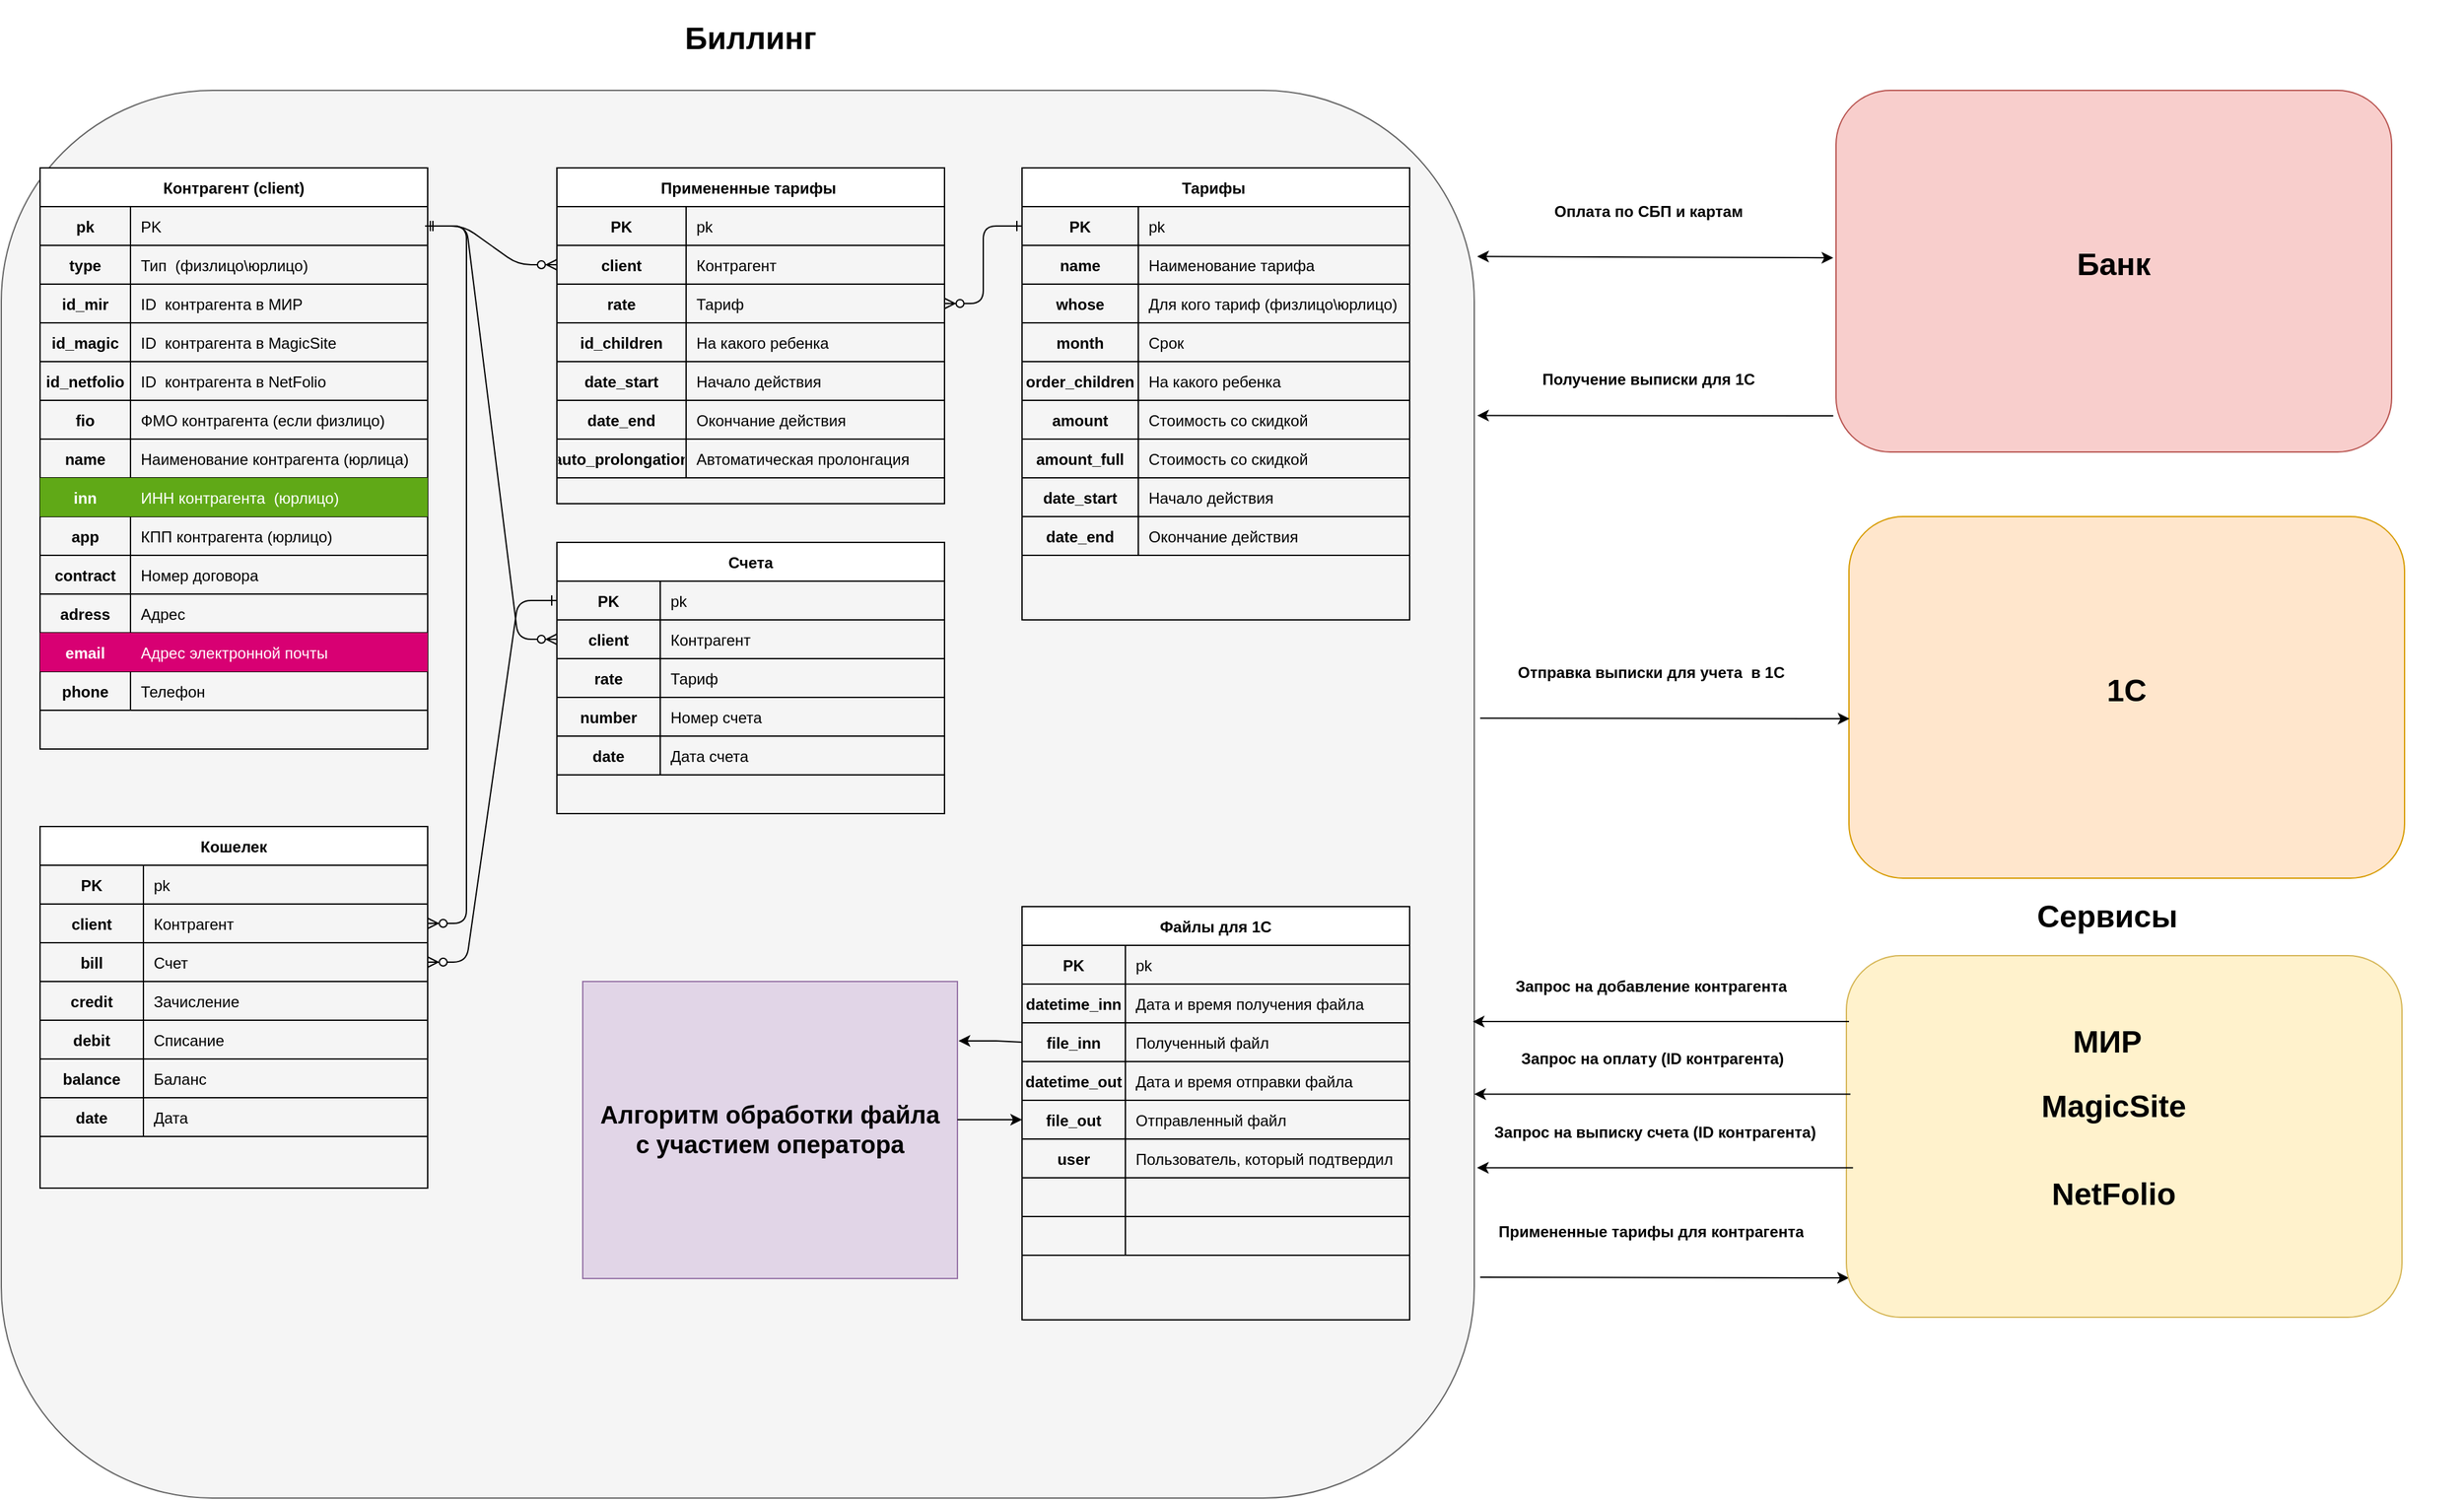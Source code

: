<mxfile version="22.0.5" type="github">
  <diagram id="R2lEEEUBdFMjLlhIrx00" name="Page-1">
    <mxGraphModel dx="2029" dy="959" grid="1" gridSize="10" guides="1" tooltips="1" connect="1" arrows="1" fold="1" page="1" pageScale="1" pageWidth="850" pageHeight="1100" math="0" shadow="0" extFonts="Permanent Marker^https://fonts.googleapis.com/css?family=Permanent+Marker">
      <root>
        <mxCell id="0" />
        <mxCell id="1" parent="0" />
        <mxCell id="LlqWLZPzsRxjHW8PRbnY-1" value="" style="rounded=1;whiteSpace=wrap;html=1;fillColor=#f5f5f5;fontColor=#333333;strokeColor=#666666;" vertex="1" parent="1">
          <mxGeometry x="70" y="70" width="1140" height="1090" as="geometry" />
        </mxCell>
        <mxCell id="C-vyLk0tnHw3VtMMgP7b-1" value="" style="edgeStyle=entityRelationEdgeStyle;endArrow=ERzeroToMany;startArrow=ERone;endFill=1;startFill=0;exitX=1;exitY=0.5;exitDx=0;exitDy=0;entryX=0;entryY=0.5;entryDx=0;entryDy=0;" parent="1" target="LlqWLZPzsRxjHW8PRbnY-57" edge="1">
          <mxGeometry width="100" height="100" relative="1" as="geometry">
            <mxPoint x="398" y="175" as="sourcePoint" />
            <mxPoint x="452.87" y="694.79" as="targetPoint" />
            <Array as="points">
              <mxPoint x="468" y="215" />
              <mxPoint x="448" y="300" />
            </Array>
          </mxGeometry>
        </mxCell>
        <mxCell id="C-vyLk0tnHw3VtMMgP7b-2" value="Счета" style="shape=table;startSize=30;container=1;collapsible=1;childLayout=tableLayout;fixedRows=1;rowLines=0;fontStyle=1;align=center;resizeLast=1;" parent="1" vertex="1">
          <mxGeometry x="500" y="420" width="300" height="210" as="geometry" />
        </mxCell>
        <mxCell id="C-vyLk0tnHw3VtMMgP7b-3" value="" style="shape=partialRectangle;collapsible=0;dropTarget=0;pointerEvents=0;fillColor=none;points=[[0,0.5],[1,0.5]];portConstraint=eastwest;top=0;left=0;right=0;bottom=1;" parent="C-vyLk0tnHw3VtMMgP7b-2" vertex="1">
          <mxGeometry y="30" width="300" height="30" as="geometry" />
        </mxCell>
        <mxCell id="C-vyLk0tnHw3VtMMgP7b-4" value="PK" style="shape=partialRectangle;overflow=hidden;connectable=0;fillColor=none;top=0;left=0;bottom=0;right=0;fontStyle=1;" parent="C-vyLk0tnHw3VtMMgP7b-3" vertex="1">
          <mxGeometry width="80" height="30" as="geometry">
            <mxRectangle width="80" height="30" as="alternateBounds" />
          </mxGeometry>
        </mxCell>
        <mxCell id="C-vyLk0tnHw3VtMMgP7b-5" value="pk" style="shape=partialRectangle;overflow=hidden;connectable=0;fillColor=none;top=0;left=0;bottom=0;right=0;align=left;spacingLeft=6;fontStyle=0;" parent="C-vyLk0tnHw3VtMMgP7b-3" vertex="1">
          <mxGeometry x="80" width="220" height="30" as="geometry">
            <mxRectangle width="220" height="30" as="alternateBounds" />
          </mxGeometry>
        </mxCell>
        <mxCell id="LlqWLZPzsRxjHW8PRbnY-35" value="" style="shape=partialRectangle;collapsible=0;dropTarget=0;pointerEvents=0;fillColor=none;points=[[0,0.5],[1,0.5]];portConstraint=eastwest;top=0;left=0;right=0;bottom=1;" vertex="1" parent="C-vyLk0tnHw3VtMMgP7b-2">
          <mxGeometry y="60" width="300" height="30" as="geometry" />
        </mxCell>
        <mxCell id="LlqWLZPzsRxjHW8PRbnY-36" value="client" style="shape=partialRectangle;overflow=hidden;connectable=0;fillColor=none;top=0;left=0;bottom=0;right=0;fontStyle=1;" vertex="1" parent="LlqWLZPzsRxjHW8PRbnY-35">
          <mxGeometry width="80" height="30" as="geometry">
            <mxRectangle width="80" height="30" as="alternateBounds" />
          </mxGeometry>
        </mxCell>
        <mxCell id="LlqWLZPzsRxjHW8PRbnY-37" value="Контрагент" style="shape=partialRectangle;overflow=hidden;connectable=0;fillColor=none;top=0;left=0;bottom=0;right=0;align=left;spacingLeft=6;fontStyle=0;" vertex="1" parent="LlqWLZPzsRxjHW8PRbnY-35">
          <mxGeometry x="80" width="220" height="30" as="geometry">
            <mxRectangle width="220" height="30" as="alternateBounds" />
          </mxGeometry>
        </mxCell>
        <mxCell id="LlqWLZPzsRxjHW8PRbnY-76" value="" style="shape=partialRectangle;collapsible=0;dropTarget=0;pointerEvents=0;fillColor=none;points=[[0,0.5],[1,0.5]];portConstraint=eastwest;top=0;left=0;right=0;bottom=1;" vertex="1" parent="C-vyLk0tnHw3VtMMgP7b-2">
          <mxGeometry y="90" width="300" height="30" as="geometry" />
        </mxCell>
        <mxCell id="LlqWLZPzsRxjHW8PRbnY-77" value="rate" style="shape=partialRectangle;overflow=hidden;connectable=0;fillColor=none;top=0;left=0;bottom=0;right=0;fontStyle=1;" vertex="1" parent="LlqWLZPzsRxjHW8PRbnY-76">
          <mxGeometry width="80" height="30" as="geometry">
            <mxRectangle width="80" height="30" as="alternateBounds" />
          </mxGeometry>
        </mxCell>
        <mxCell id="LlqWLZPzsRxjHW8PRbnY-78" value="Тариф" style="shape=partialRectangle;overflow=hidden;connectable=0;fillColor=none;top=0;left=0;bottom=0;right=0;align=left;spacingLeft=6;fontStyle=0;" vertex="1" parent="LlqWLZPzsRxjHW8PRbnY-76">
          <mxGeometry x="80" width="220" height="30" as="geometry">
            <mxRectangle width="220" height="30" as="alternateBounds" />
          </mxGeometry>
        </mxCell>
        <mxCell id="LlqWLZPzsRxjHW8PRbnY-98" value="" style="shape=partialRectangle;collapsible=0;dropTarget=0;pointerEvents=0;fillColor=none;points=[[0,0.5],[1,0.5]];portConstraint=eastwest;top=0;left=0;right=0;bottom=1;" vertex="1" parent="C-vyLk0tnHw3VtMMgP7b-2">
          <mxGeometry y="120" width="300" height="30" as="geometry" />
        </mxCell>
        <mxCell id="LlqWLZPzsRxjHW8PRbnY-99" value="number" style="shape=partialRectangle;overflow=hidden;connectable=0;fillColor=none;top=0;left=0;bottom=0;right=0;fontStyle=1;" vertex="1" parent="LlqWLZPzsRxjHW8PRbnY-98">
          <mxGeometry width="80" height="30" as="geometry">
            <mxRectangle width="80" height="30" as="alternateBounds" />
          </mxGeometry>
        </mxCell>
        <mxCell id="LlqWLZPzsRxjHW8PRbnY-100" value="Номер счета" style="shape=partialRectangle;overflow=hidden;connectable=0;fillColor=none;top=0;left=0;bottom=0;right=0;align=left;spacingLeft=6;fontStyle=0;" vertex="1" parent="LlqWLZPzsRxjHW8PRbnY-98">
          <mxGeometry x="80" width="220" height="30" as="geometry">
            <mxRectangle width="220" height="30" as="alternateBounds" />
          </mxGeometry>
        </mxCell>
        <mxCell id="LlqWLZPzsRxjHW8PRbnY-104" value="" style="shape=partialRectangle;collapsible=0;dropTarget=0;pointerEvents=0;fillColor=none;points=[[0,0.5],[1,0.5]];portConstraint=eastwest;top=0;left=0;right=0;bottom=1;" vertex="1" parent="C-vyLk0tnHw3VtMMgP7b-2">
          <mxGeometry y="150" width="300" height="30" as="geometry" />
        </mxCell>
        <mxCell id="LlqWLZPzsRxjHW8PRbnY-105" value="date" style="shape=partialRectangle;overflow=hidden;connectable=0;fillColor=none;top=0;left=0;bottom=0;right=0;fontStyle=1;" vertex="1" parent="LlqWLZPzsRxjHW8PRbnY-104">
          <mxGeometry width="80" height="30" as="geometry">
            <mxRectangle width="80" height="30" as="alternateBounds" />
          </mxGeometry>
        </mxCell>
        <mxCell id="LlqWLZPzsRxjHW8PRbnY-106" value="Дата счета" style="shape=partialRectangle;overflow=hidden;connectable=0;fillColor=none;top=0;left=0;bottom=0;right=0;align=left;spacingLeft=6;fontStyle=0;" vertex="1" parent="LlqWLZPzsRxjHW8PRbnY-104">
          <mxGeometry x="80" width="220" height="30" as="geometry">
            <mxRectangle width="220" height="30" as="alternateBounds" />
          </mxGeometry>
        </mxCell>
        <mxCell id="LlqWLZPzsRxjHW8PRbnY-2" value="&lt;h1&gt;Биллинг&lt;/h1&gt;" style="text;html=1;spacing=5;spacingTop=-20;whiteSpace=wrap;overflow=hidden;rounded=0;align=center;" vertex="1" parent="1">
          <mxGeometry x="390" y="10" width="520" height="50" as="geometry" />
        </mxCell>
        <mxCell id="C-vyLk0tnHw3VtMMgP7b-23" value="Контрагент (client)" style="shape=table;startSize=30;container=1;collapsible=1;childLayout=tableLayout;fixedRows=1;rowLines=0;fontStyle=1;align=center;resizeLast=1;" parent="1" vertex="1">
          <mxGeometry x="100" y="130" width="300" height="450" as="geometry" />
        </mxCell>
        <mxCell id="C-vyLk0tnHw3VtMMgP7b-24" value="" style="shape=partialRectangle;collapsible=0;dropTarget=0;pointerEvents=0;fillColor=none;points=[[0,0.5],[1,0.5]];portConstraint=eastwest;top=0;left=0;right=0;bottom=1;" parent="C-vyLk0tnHw3VtMMgP7b-23" vertex="1">
          <mxGeometry y="30" width="300" height="30" as="geometry" />
        </mxCell>
        <mxCell id="C-vyLk0tnHw3VtMMgP7b-25" value="pk" style="shape=partialRectangle;overflow=hidden;connectable=0;fillColor=none;top=0;left=0;bottom=0;right=0;fontStyle=1;" parent="C-vyLk0tnHw3VtMMgP7b-24" vertex="1">
          <mxGeometry width="70" height="30" as="geometry">
            <mxRectangle width="70" height="30" as="alternateBounds" />
          </mxGeometry>
        </mxCell>
        <mxCell id="C-vyLk0tnHw3VtMMgP7b-26" value="PK" style="shape=partialRectangle;overflow=hidden;connectable=0;fillColor=none;top=0;left=0;bottom=0;right=0;align=left;spacingLeft=6;fontStyle=0;" parent="C-vyLk0tnHw3VtMMgP7b-24" vertex="1">
          <mxGeometry x="70" width="230" height="30" as="geometry">
            <mxRectangle width="230" height="30" as="alternateBounds" />
          </mxGeometry>
        </mxCell>
        <mxCell id="LlqWLZPzsRxjHW8PRbnY-8" value="" style="shape=partialRectangle;collapsible=0;dropTarget=0;pointerEvents=0;fillColor=none;points=[[0,0.5],[1,0.5]];portConstraint=eastwest;top=0;left=0;right=0;bottom=1;" vertex="1" parent="C-vyLk0tnHw3VtMMgP7b-23">
          <mxGeometry y="60" width="300" height="30" as="geometry" />
        </mxCell>
        <mxCell id="LlqWLZPzsRxjHW8PRbnY-9" value="type" style="shape=partialRectangle;overflow=hidden;connectable=0;fillColor=none;top=0;left=0;bottom=0;right=0;fontStyle=1;" vertex="1" parent="LlqWLZPzsRxjHW8PRbnY-8">
          <mxGeometry width="70" height="30" as="geometry">
            <mxRectangle width="70" height="30" as="alternateBounds" />
          </mxGeometry>
        </mxCell>
        <mxCell id="LlqWLZPzsRxjHW8PRbnY-10" value="Тип  (физлицо\юрлицо)" style="shape=partialRectangle;overflow=hidden;connectable=0;fillColor=none;top=0;left=0;bottom=0;right=0;align=left;spacingLeft=6;fontStyle=0;" vertex="1" parent="LlqWLZPzsRxjHW8PRbnY-8">
          <mxGeometry x="70" width="230" height="30" as="geometry">
            <mxRectangle width="230" height="30" as="alternateBounds" />
          </mxGeometry>
        </mxCell>
        <mxCell id="LlqWLZPzsRxjHW8PRbnY-11" value="" style="shape=partialRectangle;collapsible=0;dropTarget=0;pointerEvents=0;fillColor=none;points=[[0,0.5],[1,0.5]];portConstraint=eastwest;top=0;left=0;right=0;bottom=1;" vertex="1" parent="C-vyLk0tnHw3VtMMgP7b-23">
          <mxGeometry y="90" width="300" height="30" as="geometry" />
        </mxCell>
        <mxCell id="LlqWLZPzsRxjHW8PRbnY-12" value="id_mir" style="shape=partialRectangle;overflow=hidden;connectable=0;fillColor=none;top=0;left=0;bottom=0;right=0;fontStyle=1;" vertex="1" parent="LlqWLZPzsRxjHW8PRbnY-11">
          <mxGeometry width="70" height="30" as="geometry">
            <mxRectangle width="70" height="30" as="alternateBounds" />
          </mxGeometry>
        </mxCell>
        <mxCell id="LlqWLZPzsRxjHW8PRbnY-13" value="ID  контрагента в МИР" style="shape=partialRectangle;overflow=hidden;connectable=0;fillColor=none;top=0;left=0;bottom=0;right=0;align=left;spacingLeft=6;fontStyle=0;" vertex="1" parent="LlqWLZPzsRxjHW8PRbnY-11">
          <mxGeometry x="70" width="230" height="30" as="geometry">
            <mxRectangle width="230" height="30" as="alternateBounds" />
          </mxGeometry>
        </mxCell>
        <mxCell id="LlqWLZPzsRxjHW8PRbnY-14" value="" style="shape=partialRectangle;collapsible=0;dropTarget=0;pointerEvents=0;fillColor=none;points=[[0,0.5],[1,0.5]];portConstraint=eastwest;top=0;left=0;right=0;bottom=1;" vertex="1" parent="C-vyLk0tnHw3VtMMgP7b-23">
          <mxGeometry y="120" width="300" height="30" as="geometry" />
        </mxCell>
        <mxCell id="LlqWLZPzsRxjHW8PRbnY-15" value="id_magic" style="shape=partialRectangle;overflow=hidden;connectable=0;fillColor=none;top=0;left=0;bottom=0;right=0;fontStyle=1;" vertex="1" parent="LlqWLZPzsRxjHW8PRbnY-14">
          <mxGeometry width="70" height="30" as="geometry">
            <mxRectangle width="70" height="30" as="alternateBounds" />
          </mxGeometry>
        </mxCell>
        <mxCell id="LlqWLZPzsRxjHW8PRbnY-16" value="ID  контрагента в MagicSite" style="shape=partialRectangle;overflow=hidden;connectable=0;fillColor=none;top=0;left=0;bottom=0;right=0;align=left;spacingLeft=6;fontStyle=0;" vertex="1" parent="LlqWLZPzsRxjHW8PRbnY-14">
          <mxGeometry x="70" width="230" height="30" as="geometry">
            <mxRectangle width="230" height="30" as="alternateBounds" />
          </mxGeometry>
        </mxCell>
        <mxCell id="LlqWLZPzsRxjHW8PRbnY-17" value="" style="shape=partialRectangle;collapsible=0;dropTarget=0;pointerEvents=0;fillColor=none;points=[[0,0.5],[1,0.5]];portConstraint=eastwest;top=0;left=0;right=0;bottom=1;" vertex="1" parent="C-vyLk0tnHw3VtMMgP7b-23">
          <mxGeometry y="150" width="300" height="30" as="geometry" />
        </mxCell>
        <mxCell id="LlqWLZPzsRxjHW8PRbnY-18" value="id_netfolio" style="shape=partialRectangle;overflow=hidden;connectable=0;fillColor=none;top=0;left=0;bottom=0;right=0;fontStyle=1;" vertex="1" parent="LlqWLZPzsRxjHW8PRbnY-17">
          <mxGeometry width="70" height="30" as="geometry">
            <mxRectangle width="70" height="30" as="alternateBounds" />
          </mxGeometry>
        </mxCell>
        <mxCell id="LlqWLZPzsRxjHW8PRbnY-19" value="ID  контрагента в NetFolio" style="shape=partialRectangle;overflow=hidden;connectable=0;fillColor=none;top=0;left=0;bottom=0;right=0;align=left;spacingLeft=6;fontStyle=0;" vertex="1" parent="LlqWLZPzsRxjHW8PRbnY-17">
          <mxGeometry x="70" width="230" height="30" as="geometry">
            <mxRectangle width="230" height="30" as="alternateBounds" />
          </mxGeometry>
        </mxCell>
        <mxCell id="LlqWLZPzsRxjHW8PRbnY-20" value="" style="shape=partialRectangle;collapsible=0;dropTarget=0;pointerEvents=0;fillColor=none;points=[[0,0.5],[1,0.5]];portConstraint=eastwest;top=0;left=0;right=0;bottom=1;" vertex="1" parent="C-vyLk0tnHw3VtMMgP7b-23">
          <mxGeometry y="180" width="300" height="30" as="geometry" />
        </mxCell>
        <mxCell id="LlqWLZPzsRxjHW8PRbnY-21" value="fio" style="shape=partialRectangle;overflow=hidden;connectable=0;fillColor=none;top=0;left=0;bottom=0;right=0;fontStyle=1;" vertex="1" parent="LlqWLZPzsRxjHW8PRbnY-20">
          <mxGeometry width="70" height="30" as="geometry">
            <mxRectangle width="70" height="30" as="alternateBounds" />
          </mxGeometry>
        </mxCell>
        <mxCell id="LlqWLZPzsRxjHW8PRbnY-22" value="ФМО контрагента (если физлицо)" style="shape=partialRectangle;overflow=hidden;connectable=0;fillColor=none;top=0;left=0;bottom=0;right=0;align=left;spacingLeft=6;fontStyle=0;" vertex="1" parent="LlqWLZPzsRxjHW8PRbnY-20">
          <mxGeometry x="70" width="230" height="30" as="geometry">
            <mxRectangle width="230" height="30" as="alternateBounds" />
          </mxGeometry>
        </mxCell>
        <mxCell id="LlqWLZPzsRxjHW8PRbnY-23" value="" style="shape=partialRectangle;collapsible=0;dropTarget=0;pointerEvents=0;fillColor=none;points=[[0,0.5],[1,0.5]];portConstraint=eastwest;top=0;left=0;right=0;bottom=1;" vertex="1" parent="C-vyLk0tnHw3VtMMgP7b-23">
          <mxGeometry y="210" width="300" height="30" as="geometry" />
        </mxCell>
        <mxCell id="LlqWLZPzsRxjHW8PRbnY-24" value="name" style="shape=partialRectangle;overflow=hidden;connectable=0;fillColor=none;top=0;left=0;bottom=0;right=0;fontStyle=1;" vertex="1" parent="LlqWLZPzsRxjHW8PRbnY-23">
          <mxGeometry width="70" height="30" as="geometry">
            <mxRectangle width="70" height="30" as="alternateBounds" />
          </mxGeometry>
        </mxCell>
        <mxCell id="LlqWLZPzsRxjHW8PRbnY-25" value="Наименование контрагента (юрлица)" style="shape=partialRectangle;overflow=hidden;connectable=0;fillColor=none;top=0;left=0;bottom=0;right=0;align=left;spacingLeft=6;fontStyle=0;" vertex="1" parent="LlqWLZPzsRxjHW8PRbnY-23">
          <mxGeometry x="70" width="230" height="30" as="geometry">
            <mxRectangle width="230" height="30" as="alternateBounds" />
          </mxGeometry>
        </mxCell>
        <mxCell id="LlqWLZPzsRxjHW8PRbnY-26" value="" style="shape=partialRectangle;collapsible=0;dropTarget=0;pointerEvents=0;fillColor=none;points=[[0,0.5],[1,0.5]];portConstraint=eastwest;top=0;left=0;right=0;bottom=1;" vertex="1" parent="C-vyLk0tnHw3VtMMgP7b-23">
          <mxGeometry y="240" width="300" height="30" as="geometry" />
        </mxCell>
        <mxCell id="LlqWLZPzsRxjHW8PRbnY-27" value="inn" style="shape=partialRectangle;overflow=hidden;connectable=0;fillColor=#60a917;top=0;left=0;bottom=0;right=0;fontStyle=1;fontColor=#ffffff;strokeColor=#2D7600;" vertex="1" parent="LlqWLZPzsRxjHW8PRbnY-26">
          <mxGeometry width="70" height="30" as="geometry">
            <mxRectangle width="70" height="30" as="alternateBounds" />
          </mxGeometry>
        </mxCell>
        <mxCell id="LlqWLZPzsRxjHW8PRbnY-28" value="ИНН контрагента  (юрлицо)" style="shape=partialRectangle;overflow=hidden;connectable=0;fillColor=#60a917;top=0;left=0;bottom=0;right=0;align=left;spacingLeft=6;fontStyle=0;fontColor=#ffffff;strokeColor=#2D7600;" vertex="1" parent="LlqWLZPzsRxjHW8PRbnY-26">
          <mxGeometry x="70" width="230" height="30" as="geometry">
            <mxRectangle width="230" height="30" as="alternateBounds" />
          </mxGeometry>
        </mxCell>
        <mxCell id="LlqWLZPzsRxjHW8PRbnY-29" value="" style="shape=partialRectangle;collapsible=0;dropTarget=0;pointerEvents=0;fillColor=none;points=[[0,0.5],[1,0.5]];portConstraint=eastwest;top=0;left=0;right=0;bottom=1;" vertex="1" parent="C-vyLk0tnHw3VtMMgP7b-23">
          <mxGeometry y="270" width="300" height="30" as="geometry" />
        </mxCell>
        <mxCell id="LlqWLZPzsRxjHW8PRbnY-30" value="app" style="shape=partialRectangle;overflow=hidden;connectable=0;fillColor=none;top=0;left=0;bottom=0;right=0;fontStyle=1;" vertex="1" parent="LlqWLZPzsRxjHW8PRbnY-29">
          <mxGeometry width="70" height="30" as="geometry">
            <mxRectangle width="70" height="30" as="alternateBounds" />
          </mxGeometry>
        </mxCell>
        <mxCell id="LlqWLZPzsRxjHW8PRbnY-31" value="КПП контрагента (юрлицо)" style="shape=partialRectangle;overflow=hidden;connectable=0;fillColor=none;top=0;left=0;bottom=0;right=0;align=left;spacingLeft=6;fontStyle=0;" vertex="1" parent="LlqWLZPzsRxjHW8PRbnY-29">
          <mxGeometry x="70" width="230" height="30" as="geometry">
            <mxRectangle width="230" height="30" as="alternateBounds" />
          </mxGeometry>
        </mxCell>
        <mxCell id="LlqWLZPzsRxjHW8PRbnY-32" value="" style="shape=partialRectangle;collapsible=0;dropTarget=0;pointerEvents=0;fillColor=none;points=[[0,0.5],[1,0.5]];portConstraint=eastwest;top=0;left=0;right=0;bottom=1;" vertex="1" parent="C-vyLk0tnHw3VtMMgP7b-23">
          <mxGeometry y="300" width="300" height="30" as="geometry" />
        </mxCell>
        <mxCell id="LlqWLZPzsRxjHW8PRbnY-33" value="contract" style="shape=partialRectangle;overflow=hidden;connectable=0;fillColor=none;top=0;left=0;bottom=0;right=0;fontStyle=1;" vertex="1" parent="LlqWLZPzsRxjHW8PRbnY-32">
          <mxGeometry width="70" height="30" as="geometry">
            <mxRectangle width="70" height="30" as="alternateBounds" />
          </mxGeometry>
        </mxCell>
        <mxCell id="LlqWLZPzsRxjHW8PRbnY-34" value="Номер договора" style="shape=partialRectangle;overflow=hidden;connectable=0;fillColor=none;top=0;left=0;bottom=0;right=0;align=left;spacingLeft=6;fontStyle=0;" vertex="1" parent="LlqWLZPzsRxjHW8PRbnY-32">
          <mxGeometry x="70" width="230" height="30" as="geometry">
            <mxRectangle width="230" height="30" as="alternateBounds" />
          </mxGeometry>
        </mxCell>
        <mxCell id="LlqWLZPzsRxjHW8PRbnY-101" value="" style="shape=partialRectangle;collapsible=0;dropTarget=0;pointerEvents=0;fillColor=none;points=[[0,0.5],[1,0.5]];portConstraint=eastwest;top=0;left=0;right=0;bottom=1;" vertex="1" parent="C-vyLk0tnHw3VtMMgP7b-23">
          <mxGeometry y="330" width="300" height="30" as="geometry" />
        </mxCell>
        <mxCell id="LlqWLZPzsRxjHW8PRbnY-102" value="adress" style="shape=partialRectangle;overflow=hidden;connectable=0;fillColor=none;top=0;left=0;bottom=0;right=0;fontStyle=1;" vertex="1" parent="LlqWLZPzsRxjHW8PRbnY-101">
          <mxGeometry width="70" height="30" as="geometry">
            <mxRectangle width="70" height="30" as="alternateBounds" />
          </mxGeometry>
        </mxCell>
        <mxCell id="LlqWLZPzsRxjHW8PRbnY-103" value="Адрес" style="shape=partialRectangle;overflow=hidden;connectable=0;fillColor=none;top=0;left=0;bottom=0;right=0;align=left;spacingLeft=6;fontStyle=0;" vertex="1" parent="LlqWLZPzsRxjHW8PRbnY-101">
          <mxGeometry x="70" width="230" height="30" as="geometry">
            <mxRectangle width="230" height="30" as="alternateBounds" />
          </mxGeometry>
        </mxCell>
        <mxCell id="LlqWLZPzsRxjHW8PRbnY-218" value="" style="shape=partialRectangle;collapsible=0;dropTarget=0;pointerEvents=0;fillColor=none;points=[[0,0.5],[1,0.5]];portConstraint=eastwest;top=0;left=0;right=0;bottom=1;" vertex="1" parent="C-vyLk0tnHw3VtMMgP7b-23">
          <mxGeometry y="360" width="300" height="30" as="geometry" />
        </mxCell>
        <mxCell id="LlqWLZPzsRxjHW8PRbnY-219" value="email" style="shape=partialRectangle;overflow=hidden;connectable=0;fillColor=#d80073;top=0;left=0;bottom=0;right=0;fontStyle=1;fontColor=#ffffff;strokeColor=#A50040;" vertex="1" parent="LlqWLZPzsRxjHW8PRbnY-218">
          <mxGeometry width="70" height="30" as="geometry">
            <mxRectangle width="70" height="30" as="alternateBounds" />
          </mxGeometry>
        </mxCell>
        <mxCell id="LlqWLZPzsRxjHW8PRbnY-220" value="Адрес электронной почты" style="shape=partialRectangle;overflow=hidden;connectable=0;fillColor=#d80073;top=0;left=0;bottom=0;right=0;align=left;spacingLeft=6;fontStyle=0;fontColor=#ffffff;strokeColor=#A50040;" vertex="1" parent="LlqWLZPzsRxjHW8PRbnY-218">
          <mxGeometry x="70" width="230" height="30" as="geometry">
            <mxRectangle width="230" height="30" as="alternateBounds" />
          </mxGeometry>
        </mxCell>
        <mxCell id="LlqWLZPzsRxjHW8PRbnY-221" value="" style="shape=partialRectangle;collapsible=0;dropTarget=0;pointerEvents=0;fillColor=none;points=[[0,0.5],[1,0.5]];portConstraint=eastwest;top=0;left=0;right=0;bottom=1;" vertex="1" parent="C-vyLk0tnHw3VtMMgP7b-23">
          <mxGeometry y="390" width="300" height="30" as="geometry" />
        </mxCell>
        <mxCell id="LlqWLZPzsRxjHW8PRbnY-222" value="phone" style="shape=partialRectangle;overflow=hidden;connectable=0;fillColor=none;top=0;left=0;bottom=0;right=0;fontStyle=1;" vertex="1" parent="LlqWLZPzsRxjHW8PRbnY-221">
          <mxGeometry width="70" height="30" as="geometry">
            <mxRectangle width="70" height="30" as="alternateBounds" />
          </mxGeometry>
        </mxCell>
        <mxCell id="LlqWLZPzsRxjHW8PRbnY-223" value="Телефон" style="shape=partialRectangle;overflow=hidden;connectable=0;fillColor=none;top=0;left=0;bottom=0;right=0;align=left;spacingLeft=6;fontStyle=0;" vertex="1" parent="LlqWLZPzsRxjHW8PRbnY-221">
          <mxGeometry x="70" width="230" height="30" as="geometry">
            <mxRectangle width="230" height="30" as="alternateBounds" />
          </mxGeometry>
        </mxCell>
        <mxCell id="LlqWLZPzsRxjHW8PRbnY-38" value="Тарифы " style="shape=table;startSize=30;container=1;collapsible=1;childLayout=tableLayout;fixedRows=1;rowLines=0;fontStyle=1;align=center;resizeLast=1;" vertex="1" parent="1">
          <mxGeometry x="860" y="130" width="300" height="350" as="geometry" />
        </mxCell>
        <mxCell id="LlqWLZPzsRxjHW8PRbnY-39" value="" style="shape=partialRectangle;collapsible=0;dropTarget=0;pointerEvents=0;fillColor=none;points=[[0,0.5],[1,0.5]];portConstraint=eastwest;top=0;left=0;right=0;bottom=1;" vertex="1" parent="LlqWLZPzsRxjHW8PRbnY-38">
          <mxGeometry y="30" width="300" height="30" as="geometry" />
        </mxCell>
        <mxCell id="LlqWLZPzsRxjHW8PRbnY-40" value="PK" style="shape=partialRectangle;overflow=hidden;connectable=0;fillColor=none;top=0;left=0;bottom=0;right=0;fontStyle=1;" vertex="1" parent="LlqWLZPzsRxjHW8PRbnY-39">
          <mxGeometry width="90" height="30" as="geometry">
            <mxRectangle width="90" height="30" as="alternateBounds" />
          </mxGeometry>
        </mxCell>
        <mxCell id="LlqWLZPzsRxjHW8PRbnY-41" value="pk" style="shape=partialRectangle;overflow=hidden;connectable=0;fillColor=none;top=0;left=0;bottom=0;right=0;align=left;spacingLeft=6;fontStyle=0;" vertex="1" parent="LlqWLZPzsRxjHW8PRbnY-39">
          <mxGeometry x="90" width="210" height="30" as="geometry">
            <mxRectangle width="210" height="30" as="alternateBounds" />
          </mxGeometry>
        </mxCell>
        <mxCell id="LlqWLZPzsRxjHW8PRbnY-42" value="" style="shape=partialRectangle;collapsible=0;dropTarget=0;pointerEvents=0;fillColor=none;points=[[0,0.5],[1,0.5]];portConstraint=eastwest;top=0;left=0;right=0;bottom=1;" vertex="1" parent="LlqWLZPzsRxjHW8PRbnY-38">
          <mxGeometry y="60" width="300" height="30" as="geometry" />
        </mxCell>
        <mxCell id="LlqWLZPzsRxjHW8PRbnY-43" value="name" style="shape=partialRectangle;overflow=hidden;connectable=0;fillColor=none;top=0;left=0;bottom=0;right=0;fontStyle=1;" vertex="1" parent="LlqWLZPzsRxjHW8PRbnY-42">
          <mxGeometry width="90" height="30" as="geometry">
            <mxRectangle width="90" height="30" as="alternateBounds" />
          </mxGeometry>
        </mxCell>
        <mxCell id="LlqWLZPzsRxjHW8PRbnY-44" value="Наименование тарифа" style="shape=partialRectangle;overflow=hidden;connectable=0;fillColor=none;top=0;left=0;bottom=0;right=0;align=left;spacingLeft=6;fontStyle=0;" vertex="1" parent="LlqWLZPzsRxjHW8PRbnY-42">
          <mxGeometry x="90" width="210" height="30" as="geometry">
            <mxRectangle width="210" height="30" as="alternateBounds" />
          </mxGeometry>
        </mxCell>
        <mxCell id="LlqWLZPzsRxjHW8PRbnY-47" value="" style="shape=partialRectangle;collapsible=0;dropTarget=0;pointerEvents=0;fillColor=none;points=[[0,0.5],[1,0.5]];portConstraint=eastwest;top=0;left=0;right=0;bottom=1;" vertex="1" parent="LlqWLZPzsRxjHW8PRbnY-38">
          <mxGeometry y="90" width="300" height="30" as="geometry" />
        </mxCell>
        <mxCell id="LlqWLZPzsRxjHW8PRbnY-48" value="whose" style="shape=partialRectangle;overflow=hidden;connectable=0;fillColor=none;top=0;left=0;bottom=0;right=0;fontStyle=1;" vertex="1" parent="LlqWLZPzsRxjHW8PRbnY-47">
          <mxGeometry width="90" height="30" as="geometry">
            <mxRectangle width="90" height="30" as="alternateBounds" />
          </mxGeometry>
        </mxCell>
        <mxCell id="LlqWLZPzsRxjHW8PRbnY-49" value="Для кого тариф (физлицо\юрлицо)" style="shape=partialRectangle;overflow=hidden;connectable=0;fillColor=none;top=0;left=0;bottom=0;right=0;align=left;spacingLeft=6;fontStyle=0;" vertex="1" parent="LlqWLZPzsRxjHW8PRbnY-47">
          <mxGeometry x="90" width="210" height="30" as="geometry">
            <mxRectangle width="210" height="30" as="alternateBounds" />
          </mxGeometry>
        </mxCell>
        <mxCell id="LlqWLZPzsRxjHW8PRbnY-50" value="" style="shape=partialRectangle;collapsible=0;dropTarget=0;pointerEvents=0;fillColor=none;points=[[0,0.5],[1,0.5]];portConstraint=eastwest;top=0;left=0;right=0;bottom=1;" vertex="1" parent="LlqWLZPzsRxjHW8PRbnY-38">
          <mxGeometry y="120" width="300" height="30" as="geometry" />
        </mxCell>
        <mxCell id="LlqWLZPzsRxjHW8PRbnY-51" value="month" style="shape=partialRectangle;overflow=hidden;connectable=0;fillColor=none;top=0;left=0;bottom=0;right=0;fontStyle=1;" vertex="1" parent="LlqWLZPzsRxjHW8PRbnY-50">
          <mxGeometry width="90" height="30" as="geometry">
            <mxRectangle width="90" height="30" as="alternateBounds" />
          </mxGeometry>
        </mxCell>
        <mxCell id="LlqWLZPzsRxjHW8PRbnY-52" value="Срок" style="shape=partialRectangle;overflow=hidden;connectable=0;fillColor=none;top=0;left=0;bottom=0;right=0;align=left;spacingLeft=6;fontStyle=0;" vertex="1" parent="LlqWLZPzsRxjHW8PRbnY-50">
          <mxGeometry x="90" width="210" height="30" as="geometry">
            <mxRectangle width="210" height="30" as="alternateBounds" />
          </mxGeometry>
        </mxCell>
        <mxCell id="LlqWLZPzsRxjHW8PRbnY-66" value="" style="shape=partialRectangle;collapsible=0;dropTarget=0;pointerEvents=0;fillColor=none;points=[[0,0.5],[1,0.5]];portConstraint=eastwest;top=0;left=0;right=0;bottom=1;" vertex="1" parent="LlqWLZPzsRxjHW8PRbnY-38">
          <mxGeometry y="150" width="300" height="30" as="geometry" />
        </mxCell>
        <mxCell id="LlqWLZPzsRxjHW8PRbnY-67" value="order_children" style="shape=partialRectangle;overflow=hidden;connectable=0;fillColor=none;top=0;left=0;bottom=0;right=0;fontStyle=1;" vertex="1" parent="LlqWLZPzsRxjHW8PRbnY-66">
          <mxGeometry width="90" height="30" as="geometry">
            <mxRectangle width="90" height="30" as="alternateBounds" />
          </mxGeometry>
        </mxCell>
        <mxCell id="LlqWLZPzsRxjHW8PRbnY-68" value="На какого ребенка" style="shape=partialRectangle;overflow=hidden;connectable=0;fillColor=none;top=0;left=0;bottom=0;right=0;align=left;spacingLeft=6;fontStyle=0;" vertex="1" parent="LlqWLZPzsRxjHW8PRbnY-66">
          <mxGeometry x="90" width="210" height="30" as="geometry">
            <mxRectangle width="210" height="30" as="alternateBounds" />
          </mxGeometry>
        </mxCell>
        <mxCell id="LlqWLZPzsRxjHW8PRbnY-69" value="" style="shape=partialRectangle;collapsible=0;dropTarget=0;pointerEvents=0;fillColor=none;points=[[0,0.5],[1,0.5]];portConstraint=eastwest;top=0;left=0;right=0;bottom=1;" vertex="1" parent="LlqWLZPzsRxjHW8PRbnY-38">
          <mxGeometry y="180" width="300" height="30" as="geometry" />
        </mxCell>
        <mxCell id="LlqWLZPzsRxjHW8PRbnY-70" value="amount" style="shape=partialRectangle;overflow=hidden;connectable=0;fillColor=none;top=0;left=0;bottom=0;right=0;fontStyle=1;" vertex="1" parent="LlqWLZPzsRxjHW8PRbnY-69">
          <mxGeometry width="90" height="30" as="geometry">
            <mxRectangle width="90" height="30" as="alternateBounds" />
          </mxGeometry>
        </mxCell>
        <mxCell id="LlqWLZPzsRxjHW8PRbnY-71" value="Стоимость со скидкой" style="shape=partialRectangle;overflow=hidden;connectable=0;fillColor=none;top=0;left=0;bottom=0;right=0;align=left;spacingLeft=6;fontStyle=0;" vertex="1" parent="LlqWLZPzsRxjHW8PRbnY-69">
          <mxGeometry x="90" width="210" height="30" as="geometry">
            <mxRectangle width="210" height="30" as="alternateBounds" />
          </mxGeometry>
        </mxCell>
        <mxCell id="LlqWLZPzsRxjHW8PRbnY-72" value="" style="shape=partialRectangle;collapsible=0;dropTarget=0;pointerEvents=0;fillColor=none;points=[[0,0.5],[1,0.5]];portConstraint=eastwest;top=0;left=0;right=0;bottom=1;" vertex="1" parent="LlqWLZPzsRxjHW8PRbnY-38">
          <mxGeometry y="210" width="300" height="30" as="geometry" />
        </mxCell>
        <mxCell id="LlqWLZPzsRxjHW8PRbnY-73" value="amount_full" style="shape=partialRectangle;overflow=hidden;connectable=0;fillColor=none;top=0;left=0;bottom=0;right=0;fontStyle=1;" vertex="1" parent="LlqWLZPzsRxjHW8PRbnY-72">
          <mxGeometry width="90" height="30" as="geometry">
            <mxRectangle width="90" height="30" as="alternateBounds" />
          </mxGeometry>
        </mxCell>
        <mxCell id="LlqWLZPzsRxjHW8PRbnY-74" value="Стоимость со скидкой" style="shape=partialRectangle;overflow=hidden;connectable=0;fillColor=none;top=0;left=0;bottom=0;right=0;align=left;spacingLeft=6;fontStyle=0;" vertex="1" parent="LlqWLZPzsRxjHW8PRbnY-72">
          <mxGeometry x="90" width="210" height="30" as="geometry">
            <mxRectangle width="210" height="30" as="alternateBounds" />
          </mxGeometry>
        </mxCell>
        <mxCell id="LlqWLZPzsRxjHW8PRbnY-92" value="" style="shape=partialRectangle;collapsible=0;dropTarget=0;pointerEvents=0;fillColor=none;points=[[0,0.5],[1,0.5]];portConstraint=eastwest;top=0;left=0;right=0;bottom=1;" vertex="1" parent="LlqWLZPzsRxjHW8PRbnY-38">
          <mxGeometry y="240" width="300" height="30" as="geometry" />
        </mxCell>
        <mxCell id="LlqWLZPzsRxjHW8PRbnY-93" value="date_start" style="shape=partialRectangle;overflow=hidden;connectable=0;fillColor=none;top=0;left=0;bottom=0;right=0;fontStyle=1;" vertex="1" parent="LlqWLZPzsRxjHW8PRbnY-92">
          <mxGeometry width="90" height="30" as="geometry">
            <mxRectangle width="90" height="30" as="alternateBounds" />
          </mxGeometry>
        </mxCell>
        <mxCell id="LlqWLZPzsRxjHW8PRbnY-94" value="Начало действия" style="shape=partialRectangle;overflow=hidden;connectable=0;fillColor=none;top=0;left=0;bottom=0;right=0;align=left;spacingLeft=6;fontStyle=0;" vertex="1" parent="LlqWLZPzsRxjHW8PRbnY-92">
          <mxGeometry x="90" width="210" height="30" as="geometry">
            <mxRectangle width="210" height="30" as="alternateBounds" />
          </mxGeometry>
        </mxCell>
        <mxCell id="LlqWLZPzsRxjHW8PRbnY-95" value="" style="shape=partialRectangle;collapsible=0;dropTarget=0;pointerEvents=0;fillColor=none;points=[[0,0.5],[1,0.5]];portConstraint=eastwest;top=0;left=0;right=0;bottom=1;" vertex="1" parent="LlqWLZPzsRxjHW8PRbnY-38">
          <mxGeometry y="270" width="300" height="30" as="geometry" />
        </mxCell>
        <mxCell id="LlqWLZPzsRxjHW8PRbnY-96" value="date_end" style="shape=partialRectangle;overflow=hidden;connectable=0;fillColor=none;top=0;left=0;bottom=0;right=0;fontStyle=1;" vertex="1" parent="LlqWLZPzsRxjHW8PRbnY-95">
          <mxGeometry width="90" height="30" as="geometry">
            <mxRectangle width="90" height="30" as="alternateBounds" />
          </mxGeometry>
        </mxCell>
        <mxCell id="LlqWLZPzsRxjHW8PRbnY-97" value="Окончание действия" style="shape=partialRectangle;overflow=hidden;connectable=0;fillColor=none;top=0;left=0;bottom=0;right=0;align=left;spacingLeft=6;fontStyle=0;" vertex="1" parent="LlqWLZPzsRxjHW8PRbnY-95">
          <mxGeometry x="90" width="210" height="30" as="geometry">
            <mxRectangle width="210" height="30" as="alternateBounds" />
          </mxGeometry>
        </mxCell>
        <mxCell id="LlqWLZPzsRxjHW8PRbnY-46" value="" style="edgeStyle=entityRelationEdgeStyle;endArrow=ERzeroToMany;startArrow=ERone;endFill=1;startFill=0;exitX=1;exitY=0.5;exitDx=0;exitDy=0;entryX=0;entryY=0.5;entryDx=0;entryDy=0;" edge="1" parent="1" source="C-vyLk0tnHw3VtMMgP7b-24" target="LlqWLZPzsRxjHW8PRbnY-35">
          <mxGeometry width="100" height="100" relative="1" as="geometry">
            <mxPoint x="398" y="225" as="sourcePoint" />
            <mxPoint x="460" y="255" as="targetPoint" />
            <Array as="points">
              <mxPoint x="468" y="265" />
              <mxPoint x="448" y="350" />
            </Array>
          </mxGeometry>
        </mxCell>
        <mxCell id="LlqWLZPzsRxjHW8PRbnY-53" value="Примененные тарифы " style="shape=table;startSize=30;container=1;collapsible=1;childLayout=tableLayout;fixedRows=1;rowLines=0;fontStyle=1;align=center;resizeLast=1;" vertex="1" parent="1">
          <mxGeometry x="500" y="130" width="300" height="260" as="geometry" />
        </mxCell>
        <mxCell id="LlqWLZPzsRxjHW8PRbnY-54" value="" style="shape=partialRectangle;collapsible=0;dropTarget=0;pointerEvents=0;fillColor=none;points=[[0,0.5],[1,0.5]];portConstraint=eastwest;top=0;left=0;right=0;bottom=1;" vertex="1" parent="LlqWLZPzsRxjHW8PRbnY-53">
          <mxGeometry y="30" width="300" height="30" as="geometry" />
        </mxCell>
        <mxCell id="LlqWLZPzsRxjHW8PRbnY-55" value="PK" style="shape=partialRectangle;overflow=hidden;connectable=0;fillColor=none;top=0;left=0;bottom=0;right=0;fontStyle=1;" vertex="1" parent="LlqWLZPzsRxjHW8PRbnY-54">
          <mxGeometry width="100" height="30" as="geometry">
            <mxRectangle width="100" height="30" as="alternateBounds" />
          </mxGeometry>
        </mxCell>
        <mxCell id="LlqWLZPzsRxjHW8PRbnY-56" value="pk" style="shape=partialRectangle;overflow=hidden;connectable=0;fillColor=none;top=0;left=0;bottom=0;right=0;align=left;spacingLeft=6;fontStyle=0;" vertex="1" parent="LlqWLZPzsRxjHW8PRbnY-54">
          <mxGeometry x="100" width="200" height="30" as="geometry">
            <mxRectangle width="200" height="30" as="alternateBounds" />
          </mxGeometry>
        </mxCell>
        <mxCell id="LlqWLZPzsRxjHW8PRbnY-57" value="" style="shape=partialRectangle;collapsible=0;dropTarget=0;pointerEvents=0;fillColor=none;points=[[0,0.5],[1,0.5]];portConstraint=eastwest;top=0;left=0;right=0;bottom=1;" vertex="1" parent="LlqWLZPzsRxjHW8PRbnY-53">
          <mxGeometry y="60" width="300" height="30" as="geometry" />
        </mxCell>
        <mxCell id="LlqWLZPzsRxjHW8PRbnY-58" value="client" style="shape=partialRectangle;overflow=hidden;connectable=0;fillColor=none;top=0;left=0;bottom=0;right=0;fontStyle=1;" vertex="1" parent="LlqWLZPzsRxjHW8PRbnY-57">
          <mxGeometry width="100" height="30" as="geometry">
            <mxRectangle width="100" height="30" as="alternateBounds" />
          </mxGeometry>
        </mxCell>
        <mxCell id="LlqWLZPzsRxjHW8PRbnY-59" value="Контрагент" style="shape=partialRectangle;overflow=hidden;connectable=0;fillColor=none;top=0;left=0;bottom=0;right=0;align=left;spacingLeft=6;fontStyle=0;" vertex="1" parent="LlqWLZPzsRxjHW8PRbnY-57">
          <mxGeometry x="100" width="200" height="30" as="geometry">
            <mxRectangle width="200" height="30" as="alternateBounds" />
          </mxGeometry>
        </mxCell>
        <mxCell id="LlqWLZPzsRxjHW8PRbnY-60" value="" style="shape=partialRectangle;collapsible=0;dropTarget=0;pointerEvents=0;fillColor=none;points=[[0,0.5],[1,0.5]];portConstraint=eastwest;top=0;left=0;right=0;bottom=1;" vertex="1" parent="LlqWLZPzsRxjHW8PRbnY-53">
          <mxGeometry y="90" width="300" height="30" as="geometry" />
        </mxCell>
        <mxCell id="LlqWLZPzsRxjHW8PRbnY-61" value="rate" style="shape=partialRectangle;overflow=hidden;connectable=0;fillColor=none;top=0;left=0;bottom=0;right=0;fontStyle=1;" vertex="1" parent="LlqWLZPzsRxjHW8PRbnY-60">
          <mxGeometry width="100" height="30" as="geometry">
            <mxRectangle width="100" height="30" as="alternateBounds" />
          </mxGeometry>
        </mxCell>
        <mxCell id="LlqWLZPzsRxjHW8PRbnY-62" value="Тариф" style="shape=partialRectangle;overflow=hidden;connectable=0;fillColor=none;top=0;left=0;bottom=0;right=0;align=left;spacingLeft=6;fontStyle=0;" vertex="1" parent="LlqWLZPzsRxjHW8PRbnY-60">
          <mxGeometry x="100" width="200" height="30" as="geometry">
            <mxRectangle width="200" height="30" as="alternateBounds" />
          </mxGeometry>
        </mxCell>
        <mxCell id="LlqWLZPzsRxjHW8PRbnY-63" value="" style="shape=partialRectangle;collapsible=0;dropTarget=0;pointerEvents=0;fillColor=none;points=[[0,0.5],[1,0.5]];portConstraint=eastwest;top=0;left=0;right=0;bottom=1;" vertex="1" parent="LlqWLZPzsRxjHW8PRbnY-53">
          <mxGeometry y="120" width="300" height="30" as="geometry" />
        </mxCell>
        <mxCell id="LlqWLZPzsRxjHW8PRbnY-64" value="id_children" style="shape=partialRectangle;overflow=hidden;connectable=0;fillColor=none;top=0;left=0;bottom=0;right=0;fontStyle=1;" vertex="1" parent="LlqWLZPzsRxjHW8PRbnY-63">
          <mxGeometry width="100" height="30" as="geometry">
            <mxRectangle width="100" height="30" as="alternateBounds" />
          </mxGeometry>
        </mxCell>
        <mxCell id="LlqWLZPzsRxjHW8PRbnY-65" value="На какого ребенка" style="shape=partialRectangle;overflow=hidden;connectable=0;fillColor=none;top=0;left=0;bottom=0;right=0;align=left;spacingLeft=6;fontStyle=0;" vertex="1" parent="LlqWLZPzsRxjHW8PRbnY-63">
          <mxGeometry x="100" width="200" height="30" as="geometry">
            <mxRectangle width="200" height="30" as="alternateBounds" />
          </mxGeometry>
        </mxCell>
        <mxCell id="LlqWLZPzsRxjHW8PRbnY-83" value="" style="shape=partialRectangle;collapsible=0;dropTarget=0;pointerEvents=0;fillColor=none;points=[[0,0.5],[1,0.5]];portConstraint=eastwest;top=0;left=0;right=0;bottom=1;" vertex="1" parent="LlqWLZPzsRxjHW8PRbnY-53">
          <mxGeometry y="150" width="300" height="30" as="geometry" />
        </mxCell>
        <mxCell id="LlqWLZPzsRxjHW8PRbnY-84" value="date_start" style="shape=partialRectangle;overflow=hidden;connectable=0;fillColor=none;top=0;left=0;bottom=0;right=0;fontStyle=1;" vertex="1" parent="LlqWLZPzsRxjHW8PRbnY-83">
          <mxGeometry width="100" height="30" as="geometry">
            <mxRectangle width="100" height="30" as="alternateBounds" />
          </mxGeometry>
        </mxCell>
        <mxCell id="LlqWLZPzsRxjHW8PRbnY-85" value="Начало действия" style="shape=partialRectangle;overflow=hidden;connectable=0;fillColor=none;top=0;left=0;bottom=0;right=0;align=left;spacingLeft=6;fontStyle=0;" vertex="1" parent="LlqWLZPzsRxjHW8PRbnY-83">
          <mxGeometry x="100" width="200" height="30" as="geometry">
            <mxRectangle width="200" height="30" as="alternateBounds" />
          </mxGeometry>
        </mxCell>
        <mxCell id="LlqWLZPzsRxjHW8PRbnY-86" value="" style="shape=partialRectangle;collapsible=0;dropTarget=0;pointerEvents=0;fillColor=none;points=[[0,0.5],[1,0.5]];portConstraint=eastwest;top=0;left=0;right=0;bottom=1;" vertex="1" parent="LlqWLZPzsRxjHW8PRbnY-53">
          <mxGeometry y="180" width="300" height="30" as="geometry" />
        </mxCell>
        <mxCell id="LlqWLZPzsRxjHW8PRbnY-87" value="date_end" style="shape=partialRectangle;overflow=hidden;connectable=0;fillColor=none;top=0;left=0;bottom=0;right=0;fontStyle=1;" vertex="1" parent="LlqWLZPzsRxjHW8PRbnY-86">
          <mxGeometry width="100" height="30" as="geometry">
            <mxRectangle width="100" height="30" as="alternateBounds" />
          </mxGeometry>
        </mxCell>
        <mxCell id="LlqWLZPzsRxjHW8PRbnY-88" value="Окончание действия" style="shape=partialRectangle;overflow=hidden;connectable=0;fillColor=none;top=0;left=0;bottom=0;right=0;align=left;spacingLeft=6;fontStyle=0;" vertex="1" parent="LlqWLZPzsRxjHW8PRbnY-86">
          <mxGeometry x="100" width="200" height="30" as="geometry">
            <mxRectangle width="200" height="30" as="alternateBounds" />
          </mxGeometry>
        </mxCell>
        <mxCell id="LlqWLZPzsRxjHW8PRbnY-89" value="" style="shape=partialRectangle;collapsible=0;dropTarget=0;pointerEvents=0;fillColor=none;points=[[0,0.5],[1,0.5]];portConstraint=eastwest;top=0;left=0;right=0;bottom=1;" vertex="1" parent="LlqWLZPzsRxjHW8PRbnY-53">
          <mxGeometry y="210" width="300" height="30" as="geometry" />
        </mxCell>
        <mxCell id="LlqWLZPzsRxjHW8PRbnY-90" value="auto_prolongation" style="shape=partialRectangle;overflow=hidden;connectable=0;fillColor=none;top=0;left=0;bottom=0;right=0;fontStyle=1;" vertex="1" parent="LlqWLZPzsRxjHW8PRbnY-89">
          <mxGeometry width="100" height="30" as="geometry">
            <mxRectangle width="100" height="30" as="alternateBounds" />
          </mxGeometry>
        </mxCell>
        <mxCell id="LlqWLZPzsRxjHW8PRbnY-91" value="Автоматическая пролонгация" style="shape=partialRectangle;overflow=hidden;connectable=0;fillColor=none;top=0;left=0;bottom=0;right=0;align=left;spacingLeft=6;fontStyle=0;" vertex="1" parent="LlqWLZPzsRxjHW8PRbnY-89">
          <mxGeometry x="100" width="200" height="30" as="geometry">
            <mxRectangle width="200" height="30" as="alternateBounds" />
          </mxGeometry>
        </mxCell>
        <mxCell id="LlqWLZPzsRxjHW8PRbnY-81" value="" style="edgeStyle=entityRelationEdgeStyle;endArrow=ERzeroToMany;startArrow=ERone;endFill=1;startFill=0;exitX=0;exitY=0.5;exitDx=0;exitDy=0;entryX=1;entryY=0.5;entryDx=0;entryDy=0;" edge="1" parent="1" source="LlqWLZPzsRxjHW8PRbnY-39" target="LlqWLZPzsRxjHW8PRbnY-60">
          <mxGeometry width="100" height="100" relative="1" as="geometry">
            <mxPoint x="408" y="185" as="sourcePoint" />
            <mxPoint x="460" y="215" as="targetPoint" />
            <Array as="points">
              <mxPoint x="478" y="225" />
              <mxPoint x="458" y="310" />
            </Array>
          </mxGeometry>
        </mxCell>
        <mxCell id="LlqWLZPzsRxjHW8PRbnY-107" value="Кошелек" style="shape=table;startSize=30;container=1;collapsible=1;childLayout=tableLayout;fixedRows=1;rowLines=0;fontStyle=1;align=center;resizeLast=1;" vertex="1" parent="1">
          <mxGeometry x="100" y="640" width="300" height="280" as="geometry" />
        </mxCell>
        <mxCell id="LlqWLZPzsRxjHW8PRbnY-108" value="" style="shape=partialRectangle;collapsible=0;dropTarget=0;pointerEvents=0;fillColor=none;points=[[0,0.5],[1,0.5]];portConstraint=eastwest;top=0;left=0;right=0;bottom=1;" vertex="1" parent="LlqWLZPzsRxjHW8PRbnY-107">
          <mxGeometry y="30" width="300" height="30" as="geometry" />
        </mxCell>
        <mxCell id="LlqWLZPzsRxjHW8PRbnY-109" value="PK" style="shape=partialRectangle;overflow=hidden;connectable=0;fillColor=none;top=0;left=0;bottom=0;right=0;fontStyle=1;" vertex="1" parent="LlqWLZPzsRxjHW8PRbnY-108">
          <mxGeometry width="80" height="30" as="geometry">
            <mxRectangle width="80" height="30" as="alternateBounds" />
          </mxGeometry>
        </mxCell>
        <mxCell id="LlqWLZPzsRxjHW8PRbnY-110" value="pk" style="shape=partialRectangle;overflow=hidden;connectable=0;fillColor=none;top=0;left=0;bottom=0;right=0;align=left;spacingLeft=6;fontStyle=0;" vertex="1" parent="LlqWLZPzsRxjHW8PRbnY-108">
          <mxGeometry x="80" width="220" height="30" as="geometry">
            <mxRectangle width="220" height="30" as="alternateBounds" />
          </mxGeometry>
        </mxCell>
        <mxCell id="LlqWLZPzsRxjHW8PRbnY-111" value="" style="shape=partialRectangle;collapsible=0;dropTarget=0;pointerEvents=0;fillColor=none;points=[[0,0.5],[1,0.5]];portConstraint=eastwest;top=0;left=0;right=0;bottom=1;" vertex="1" parent="LlqWLZPzsRxjHW8PRbnY-107">
          <mxGeometry y="60" width="300" height="30" as="geometry" />
        </mxCell>
        <mxCell id="LlqWLZPzsRxjHW8PRbnY-112" value="client" style="shape=partialRectangle;overflow=hidden;connectable=0;fillColor=none;top=0;left=0;bottom=0;right=0;fontStyle=1;" vertex="1" parent="LlqWLZPzsRxjHW8PRbnY-111">
          <mxGeometry width="80" height="30" as="geometry">
            <mxRectangle width="80" height="30" as="alternateBounds" />
          </mxGeometry>
        </mxCell>
        <mxCell id="LlqWLZPzsRxjHW8PRbnY-113" value="Контрагент" style="shape=partialRectangle;overflow=hidden;connectable=0;fillColor=none;top=0;left=0;bottom=0;right=0;align=left;spacingLeft=6;fontStyle=0;" vertex="1" parent="LlqWLZPzsRxjHW8PRbnY-111">
          <mxGeometry x="80" width="220" height="30" as="geometry">
            <mxRectangle width="220" height="30" as="alternateBounds" />
          </mxGeometry>
        </mxCell>
        <mxCell id="LlqWLZPzsRxjHW8PRbnY-114" value="" style="shape=partialRectangle;collapsible=0;dropTarget=0;pointerEvents=0;fillColor=none;points=[[0,0.5],[1,0.5]];portConstraint=eastwest;top=0;left=0;right=0;bottom=1;" vertex="1" parent="LlqWLZPzsRxjHW8PRbnY-107">
          <mxGeometry y="90" width="300" height="30" as="geometry" />
        </mxCell>
        <mxCell id="LlqWLZPzsRxjHW8PRbnY-115" value="bill" style="shape=partialRectangle;overflow=hidden;connectable=0;fillColor=none;top=0;left=0;bottom=0;right=0;fontStyle=1;" vertex="1" parent="LlqWLZPzsRxjHW8PRbnY-114">
          <mxGeometry width="80" height="30" as="geometry">
            <mxRectangle width="80" height="30" as="alternateBounds" />
          </mxGeometry>
        </mxCell>
        <mxCell id="LlqWLZPzsRxjHW8PRbnY-116" value="Счет" style="shape=partialRectangle;overflow=hidden;connectable=0;fillColor=none;top=0;left=0;bottom=0;right=0;align=left;spacingLeft=6;fontStyle=0;" vertex="1" parent="LlqWLZPzsRxjHW8PRbnY-114">
          <mxGeometry x="80" width="220" height="30" as="geometry">
            <mxRectangle width="220" height="30" as="alternateBounds" />
          </mxGeometry>
        </mxCell>
        <mxCell id="LlqWLZPzsRxjHW8PRbnY-117" value="" style="shape=partialRectangle;collapsible=0;dropTarget=0;pointerEvents=0;fillColor=none;points=[[0,0.5],[1,0.5]];portConstraint=eastwest;top=0;left=0;right=0;bottom=1;" vertex="1" parent="LlqWLZPzsRxjHW8PRbnY-107">
          <mxGeometry y="120" width="300" height="30" as="geometry" />
        </mxCell>
        <mxCell id="LlqWLZPzsRxjHW8PRbnY-118" value="credit" style="shape=partialRectangle;overflow=hidden;connectable=0;fillColor=none;top=0;left=0;bottom=0;right=0;fontStyle=1;" vertex="1" parent="LlqWLZPzsRxjHW8PRbnY-117">
          <mxGeometry width="80" height="30" as="geometry">
            <mxRectangle width="80" height="30" as="alternateBounds" />
          </mxGeometry>
        </mxCell>
        <mxCell id="LlqWLZPzsRxjHW8PRbnY-119" value="Зачисление" style="shape=partialRectangle;overflow=hidden;connectable=0;fillColor=none;top=0;left=0;bottom=0;right=0;align=left;spacingLeft=6;fontStyle=0;" vertex="1" parent="LlqWLZPzsRxjHW8PRbnY-117">
          <mxGeometry x="80" width="220" height="30" as="geometry">
            <mxRectangle width="220" height="30" as="alternateBounds" />
          </mxGeometry>
        </mxCell>
        <mxCell id="LlqWLZPzsRxjHW8PRbnY-120" value="" style="shape=partialRectangle;collapsible=0;dropTarget=0;pointerEvents=0;fillColor=none;points=[[0,0.5],[1,0.5]];portConstraint=eastwest;top=0;left=0;right=0;bottom=1;" vertex="1" parent="LlqWLZPzsRxjHW8PRbnY-107">
          <mxGeometry y="150" width="300" height="30" as="geometry" />
        </mxCell>
        <mxCell id="LlqWLZPzsRxjHW8PRbnY-121" value="debit" style="shape=partialRectangle;overflow=hidden;connectable=0;fillColor=none;top=0;left=0;bottom=0;right=0;fontStyle=1;" vertex="1" parent="LlqWLZPzsRxjHW8PRbnY-120">
          <mxGeometry width="80" height="30" as="geometry">
            <mxRectangle width="80" height="30" as="alternateBounds" />
          </mxGeometry>
        </mxCell>
        <mxCell id="LlqWLZPzsRxjHW8PRbnY-122" value="Списание" style="shape=partialRectangle;overflow=hidden;connectable=0;fillColor=none;top=0;left=0;bottom=0;right=0;align=left;spacingLeft=6;fontStyle=0;" vertex="1" parent="LlqWLZPzsRxjHW8PRbnY-120">
          <mxGeometry x="80" width="220" height="30" as="geometry">
            <mxRectangle width="220" height="30" as="alternateBounds" />
          </mxGeometry>
        </mxCell>
        <mxCell id="LlqWLZPzsRxjHW8PRbnY-123" value="" style="shape=partialRectangle;collapsible=0;dropTarget=0;pointerEvents=0;fillColor=none;points=[[0,0.5],[1,0.5]];portConstraint=eastwest;top=0;left=0;right=0;bottom=1;" vertex="1" parent="LlqWLZPzsRxjHW8PRbnY-107">
          <mxGeometry y="180" width="300" height="30" as="geometry" />
        </mxCell>
        <mxCell id="LlqWLZPzsRxjHW8PRbnY-124" value="balance" style="shape=partialRectangle;overflow=hidden;connectable=0;fillColor=none;top=0;left=0;bottom=0;right=0;fontStyle=1;" vertex="1" parent="LlqWLZPzsRxjHW8PRbnY-123">
          <mxGeometry width="80" height="30" as="geometry">
            <mxRectangle width="80" height="30" as="alternateBounds" />
          </mxGeometry>
        </mxCell>
        <mxCell id="LlqWLZPzsRxjHW8PRbnY-125" value="Баланс" style="shape=partialRectangle;overflow=hidden;connectable=0;fillColor=none;top=0;left=0;bottom=0;right=0;align=left;spacingLeft=6;fontStyle=0;" vertex="1" parent="LlqWLZPzsRxjHW8PRbnY-123">
          <mxGeometry x="80" width="220" height="30" as="geometry">
            <mxRectangle width="220" height="30" as="alternateBounds" />
          </mxGeometry>
        </mxCell>
        <mxCell id="LlqWLZPzsRxjHW8PRbnY-128" value="" style="shape=partialRectangle;collapsible=0;dropTarget=0;pointerEvents=0;fillColor=none;points=[[0,0.5],[1,0.5]];portConstraint=eastwest;top=0;left=0;right=0;bottom=1;" vertex="1" parent="LlqWLZPzsRxjHW8PRbnY-107">
          <mxGeometry y="210" width="300" height="30" as="geometry" />
        </mxCell>
        <mxCell id="LlqWLZPzsRxjHW8PRbnY-129" value="date" style="shape=partialRectangle;overflow=hidden;connectable=0;fillColor=none;top=0;left=0;bottom=0;right=0;fontStyle=1;" vertex="1" parent="LlqWLZPzsRxjHW8PRbnY-128">
          <mxGeometry width="80" height="30" as="geometry">
            <mxRectangle width="80" height="30" as="alternateBounds" />
          </mxGeometry>
        </mxCell>
        <mxCell id="LlqWLZPzsRxjHW8PRbnY-130" value="Дата" style="shape=partialRectangle;overflow=hidden;connectable=0;fillColor=none;top=0;left=0;bottom=0;right=0;align=left;spacingLeft=6;fontStyle=0;" vertex="1" parent="LlqWLZPzsRxjHW8PRbnY-128">
          <mxGeometry x="80" width="220" height="30" as="geometry">
            <mxRectangle width="220" height="30" as="alternateBounds" />
          </mxGeometry>
        </mxCell>
        <mxCell id="LlqWLZPzsRxjHW8PRbnY-126" value="" style="edgeStyle=entityRelationEdgeStyle;endArrow=ERzeroToMany;startArrow=ERone;endFill=1;startFill=0;exitX=1;exitY=0.5;exitDx=0;exitDy=0;" edge="1" parent="1" source="C-vyLk0tnHw3VtMMgP7b-24" target="LlqWLZPzsRxjHW8PRbnY-111">
          <mxGeometry width="100" height="100" relative="1" as="geometry">
            <mxPoint x="410" y="185" as="sourcePoint" />
            <mxPoint x="510" y="505" as="targetPoint" />
            <Array as="points">
              <mxPoint x="478" y="275" />
              <mxPoint x="458" y="360" />
            </Array>
          </mxGeometry>
        </mxCell>
        <mxCell id="LlqWLZPzsRxjHW8PRbnY-127" value="" style="edgeStyle=entityRelationEdgeStyle;endArrow=ERzeroToMany;startArrow=ERone;endFill=1;startFill=0;entryX=1;entryY=0.5;entryDx=0;entryDy=0;exitX=0;exitY=0.5;exitDx=0;exitDy=0;" edge="1" parent="1" source="C-vyLk0tnHw3VtMMgP7b-3" target="LlqWLZPzsRxjHW8PRbnY-114">
          <mxGeometry width="100" height="100" relative="1" as="geometry">
            <mxPoint x="410" y="185" as="sourcePoint" />
            <mxPoint x="410" y="725" as="targetPoint" />
            <Array as="points">
              <mxPoint x="488" y="285" />
              <mxPoint x="468" y="370" />
            </Array>
          </mxGeometry>
        </mxCell>
        <mxCell id="LlqWLZPzsRxjHW8PRbnY-131" value="" style="rounded=1;whiteSpace=wrap;html=1;fillColor=#f8cecc;strokeColor=#b85450;" vertex="1" parent="1">
          <mxGeometry x="1490" y="70" width="430" height="280" as="geometry" />
        </mxCell>
        <mxCell id="LlqWLZPzsRxjHW8PRbnY-132" value="&lt;h1&gt;Банк&lt;/h1&gt;" style="text;html=1;spacing=5;spacingTop=-20;whiteSpace=wrap;overflow=hidden;rounded=0;align=center;" vertex="1" parent="1">
          <mxGeometry x="1445" y="185" width="520" height="50" as="geometry" />
        </mxCell>
        <mxCell id="LlqWLZPzsRxjHW8PRbnY-137" value="" style="endArrow=classic;startArrow=classic;html=1;rounded=0;exitX=1.002;exitY=0.118;exitDx=0;exitDy=0;exitPerimeter=0;entryX=-0.005;entryY=0.463;entryDx=0;entryDy=0;entryPerimeter=0;" edge="1" parent="1" source="LlqWLZPzsRxjHW8PRbnY-1" target="LlqWLZPzsRxjHW8PRbnY-131">
          <mxGeometry width="50" height="50" relative="1" as="geometry">
            <mxPoint x="1210" y="190" as="sourcePoint" />
            <mxPoint x="1260" y="140" as="targetPoint" />
          </mxGeometry>
        </mxCell>
        <mxCell id="LlqWLZPzsRxjHW8PRbnY-138" value="&lt;h1&gt;&lt;font style=&quot;font-size: 12px;&quot;&gt;Оплата по СБП и картам&lt;/font&gt;&lt;/h1&gt;" style="text;html=1;strokeColor=none;fillColor=none;spacing=5;spacingTop=-20;whiteSpace=wrap;overflow=hidden;rounded=0;align=center;" vertex="1" parent="1">
          <mxGeometry x="1210" y="140" width="270" height="40" as="geometry" />
        </mxCell>
        <mxCell id="LlqWLZPzsRxjHW8PRbnY-139" value="" style="endArrow=classic;html=1;rounded=0;entryX=1.002;entryY=0.231;entryDx=0;entryDy=0;entryPerimeter=0;exitX=-0.005;exitY=0.9;exitDx=0;exitDy=0;exitPerimeter=0;" edge="1" parent="1" source="LlqWLZPzsRxjHW8PRbnY-131" target="LlqWLZPzsRxjHW8PRbnY-1">
          <mxGeometry width="50" height="50" relative="1" as="geometry">
            <mxPoint x="1210" y="210" as="sourcePoint" />
            <mxPoint x="1260" y="160" as="targetPoint" />
          </mxGeometry>
        </mxCell>
        <mxCell id="LlqWLZPzsRxjHW8PRbnY-141" value="&lt;h1&gt;&lt;span style=&quot;font-size: 12px;&quot;&gt;Получение выписки для 1С&lt;/span&gt;&lt;/h1&gt;" style="text;html=1;strokeColor=none;fillColor=none;spacing=5;spacingTop=-20;whiteSpace=wrap;overflow=hidden;rounded=0;align=center;" vertex="1" parent="1">
          <mxGeometry x="1210" y="270" width="270" height="40" as="geometry" />
        </mxCell>
        <mxCell id="LlqWLZPzsRxjHW8PRbnY-142" value="" style="rounded=1;whiteSpace=wrap;html=1;fillColor=#ffe6cc;strokeColor=#d79b00;" vertex="1" parent="1">
          <mxGeometry x="1500" y="400" width="430" height="280" as="geometry" />
        </mxCell>
        <mxCell id="LlqWLZPzsRxjHW8PRbnY-143" value="&lt;h1&gt;1С&lt;/h1&gt;" style="text;html=1;spacing=5;spacingTop=-20;whiteSpace=wrap;overflow=hidden;rounded=0;align=center;" vertex="1" parent="1">
          <mxGeometry x="1455" y="515" width="520" height="50" as="geometry" />
        </mxCell>
        <mxCell id="LlqWLZPzsRxjHW8PRbnY-144" value="&lt;h1&gt;&lt;span style=&quot;font-size: 12px;&quot;&gt;Отправка выписки для учета &amp;nbsp;в 1С&lt;/span&gt;&lt;/h1&gt;" style="text;html=1;strokeColor=none;fillColor=none;spacing=5;spacingTop=-20;whiteSpace=wrap;overflow=hidden;rounded=0;align=center;" vertex="1" parent="1">
          <mxGeometry x="1212" y="497" width="270" height="40" as="geometry" />
        </mxCell>
        <mxCell id="LlqWLZPzsRxjHW8PRbnY-145" value="" style="endArrow=classic;html=1;rounded=0;exitX=1.004;exitY=0.446;exitDx=0;exitDy=0;exitPerimeter=0;entryX=0.001;entryY=0.559;entryDx=0;entryDy=0;entryPerimeter=0;" edge="1" parent="1" source="LlqWLZPzsRxjHW8PRbnY-1" target="LlqWLZPzsRxjHW8PRbnY-142">
          <mxGeometry width="50" height="50" relative="1" as="geometry">
            <mxPoint x="1490" y="549" as="sourcePoint" />
            <mxPoint x="1430" y="660" as="targetPoint" />
          </mxGeometry>
        </mxCell>
        <mxCell id="LlqWLZPzsRxjHW8PRbnY-174" value="Файлы для 1С" style="shape=table;startSize=30;container=1;collapsible=1;childLayout=tableLayout;fixedRows=1;rowLines=0;fontStyle=1;align=center;resizeLast=1;" vertex="1" parent="1">
          <mxGeometry x="860" y="702" width="300" height="320" as="geometry" />
        </mxCell>
        <mxCell id="LlqWLZPzsRxjHW8PRbnY-175" value="" style="shape=partialRectangle;collapsible=0;dropTarget=0;pointerEvents=0;fillColor=none;points=[[0,0.5],[1,0.5]];portConstraint=eastwest;top=0;left=0;right=0;bottom=1;" vertex="1" parent="LlqWLZPzsRxjHW8PRbnY-174">
          <mxGeometry y="30" width="300" height="30" as="geometry" />
        </mxCell>
        <mxCell id="LlqWLZPzsRxjHW8PRbnY-176" value="PK" style="shape=partialRectangle;overflow=hidden;connectable=0;fillColor=none;top=0;left=0;bottom=0;right=0;fontStyle=1;" vertex="1" parent="LlqWLZPzsRxjHW8PRbnY-175">
          <mxGeometry width="80" height="30" as="geometry">
            <mxRectangle width="80" height="30" as="alternateBounds" />
          </mxGeometry>
        </mxCell>
        <mxCell id="LlqWLZPzsRxjHW8PRbnY-177" value="pk" style="shape=partialRectangle;overflow=hidden;connectable=0;fillColor=none;top=0;left=0;bottom=0;right=0;align=left;spacingLeft=6;fontStyle=0;" vertex="1" parent="LlqWLZPzsRxjHW8PRbnY-175">
          <mxGeometry x="80" width="220" height="30" as="geometry">
            <mxRectangle width="220" height="30" as="alternateBounds" />
          </mxGeometry>
        </mxCell>
        <mxCell id="LlqWLZPzsRxjHW8PRbnY-178" value="" style="shape=partialRectangle;collapsible=0;dropTarget=0;pointerEvents=0;fillColor=none;points=[[0,0.5],[1,0.5]];portConstraint=eastwest;top=0;left=0;right=0;bottom=1;" vertex="1" parent="LlqWLZPzsRxjHW8PRbnY-174">
          <mxGeometry y="60" width="300" height="30" as="geometry" />
        </mxCell>
        <mxCell id="LlqWLZPzsRxjHW8PRbnY-179" value="datetime_inn" style="shape=partialRectangle;overflow=hidden;connectable=0;fillColor=none;top=0;left=0;bottom=0;right=0;fontStyle=1;" vertex="1" parent="LlqWLZPzsRxjHW8PRbnY-178">
          <mxGeometry width="80" height="30" as="geometry">
            <mxRectangle width="80" height="30" as="alternateBounds" />
          </mxGeometry>
        </mxCell>
        <mxCell id="LlqWLZPzsRxjHW8PRbnY-180" value="Дата и время получения файла" style="shape=partialRectangle;overflow=hidden;connectable=0;fillColor=none;top=0;left=0;bottom=0;right=0;align=left;spacingLeft=6;fontStyle=0;" vertex="1" parent="LlqWLZPzsRxjHW8PRbnY-178">
          <mxGeometry x="80" width="220" height="30" as="geometry">
            <mxRectangle width="220" height="30" as="alternateBounds" />
          </mxGeometry>
        </mxCell>
        <mxCell id="LlqWLZPzsRxjHW8PRbnY-181" value="" style="shape=partialRectangle;collapsible=0;dropTarget=0;pointerEvents=0;fillColor=none;points=[[0,0.5],[1,0.5]];portConstraint=eastwest;top=0;left=0;right=0;bottom=1;" vertex="1" parent="LlqWLZPzsRxjHW8PRbnY-174">
          <mxGeometry y="90" width="300" height="30" as="geometry" />
        </mxCell>
        <mxCell id="LlqWLZPzsRxjHW8PRbnY-182" value="file_inn" style="shape=partialRectangle;overflow=hidden;connectable=0;fillColor=none;top=0;left=0;bottom=0;right=0;fontStyle=1;" vertex="1" parent="LlqWLZPzsRxjHW8PRbnY-181">
          <mxGeometry width="80" height="30" as="geometry">
            <mxRectangle width="80" height="30" as="alternateBounds" />
          </mxGeometry>
        </mxCell>
        <mxCell id="LlqWLZPzsRxjHW8PRbnY-183" value="Полученный файл" style="shape=partialRectangle;overflow=hidden;connectable=0;fillColor=none;top=0;left=0;bottom=0;right=0;align=left;spacingLeft=6;fontStyle=0;" vertex="1" parent="LlqWLZPzsRxjHW8PRbnY-181">
          <mxGeometry x="80" width="220" height="30" as="geometry">
            <mxRectangle width="220" height="30" as="alternateBounds" />
          </mxGeometry>
        </mxCell>
        <mxCell id="LlqWLZPzsRxjHW8PRbnY-184" value="" style="shape=partialRectangle;collapsible=0;dropTarget=0;pointerEvents=0;fillColor=none;points=[[0,0.5],[1,0.5]];portConstraint=eastwest;top=0;left=0;right=0;bottom=1;" vertex="1" parent="LlqWLZPzsRxjHW8PRbnY-174">
          <mxGeometry y="120" width="300" height="30" as="geometry" />
        </mxCell>
        <mxCell id="LlqWLZPzsRxjHW8PRbnY-185" value="datetime_out" style="shape=partialRectangle;overflow=hidden;connectable=0;fillColor=none;top=0;left=0;bottom=0;right=0;fontStyle=1;" vertex="1" parent="LlqWLZPzsRxjHW8PRbnY-184">
          <mxGeometry width="80" height="30" as="geometry">
            <mxRectangle width="80" height="30" as="alternateBounds" />
          </mxGeometry>
        </mxCell>
        <mxCell id="LlqWLZPzsRxjHW8PRbnY-186" value="Дата и время отправки файла" style="shape=partialRectangle;overflow=hidden;connectable=0;fillColor=none;top=0;left=0;bottom=0;right=0;align=left;spacingLeft=6;fontStyle=0;" vertex="1" parent="LlqWLZPzsRxjHW8PRbnY-184">
          <mxGeometry x="80" width="220" height="30" as="geometry">
            <mxRectangle width="220" height="30" as="alternateBounds" />
          </mxGeometry>
        </mxCell>
        <mxCell id="LlqWLZPzsRxjHW8PRbnY-187" value="" style="shape=partialRectangle;collapsible=0;dropTarget=0;pointerEvents=0;fillColor=none;points=[[0,0.5],[1,0.5]];portConstraint=eastwest;top=0;left=0;right=0;bottom=1;" vertex="1" parent="LlqWLZPzsRxjHW8PRbnY-174">
          <mxGeometry y="150" width="300" height="30" as="geometry" />
        </mxCell>
        <mxCell id="LlqWLZPzsRxjHW8PRbnY-188" value="file_out" style="shape=partialRectangle;overflow=hidden;connectable=0;fillColor=none;top=0;left=0;bottom=0;right=0;fontStyle=1;" vertex="1" parent="LlqWLZPzsRxjHW8PRbnY-187">
          <mxGeometry width="80" height="30" as="geometry">
            <mxRectangle width="80" height="30" as="alternateBounds" />
          </mxGeometry>
        </mxCell>
        <mxCell id="LlqWLZPzsRxjHW8PRbnY-189" value="Отправленный файл" style="shape=partialRectangle;overflow=hidden;connectable=0;fillColor=none;top=0;left=0;bottom=0;right=0;align=left;spacingLeft=6;fontStyle=0;" vertex="1" parent="LlqWLZPzsRxjHW8PRbnY-187">
          <mxGeometry x="80" width="220" height="30" as="geometry">
            <mxRectangle width="220" height="30" as="alternateBounds" />
          </mxGeometry>
        </mxCell>
        <mxCell id="LlqWLZPzsRxjHW8PRbnY-190" value="" style="shape=partialRectangle;collapsible=0;dropTarget=0;pointerEvents=0;fillColor=none;points=[[0,0.5],[1,0.5]];portConstraint=eastwest;top=0;left=0;right=0;bottom=1;" vertex="1" parent="LlqWLZPzsRxjHW8PRbnY-174">
          <mxGeometry y="180" width="300" height="30" as="geometry" />
        </mxCell>
        <mxCell id="LlqWLZPzsRxjHW8PRbnY-191" value="user" style="shape=partialRectangle;overflow=hidden;connectable=0;fillColor=none;top=0;left=0;bottom=0;right=0;fontStyle=1;" vertex="1" parent="LlqWLZPzsRxjHW8PRbnY-190">
          <mxGeometry width="80" height="30" as="geometry">
            <mxRectangle width="80" height="30" as="alternateBounds" />
          </mxGeometry>
        </mxCell>
        <mxCell id="LlqWLZPzsRxjHW8PRbnY-192" value="Пользователь, который подтвердил " style="shape=partialRectangle;overflow=hidden;connectable=0;fillColor=none;top=0;left=0;bottom=0;right=0;align=left;spacingLeft=6;fontStyle=0;" vertex="1" parent="LlqWLZPzsRxjHW8PRbnY-190">
          <mxGeometry x="80" width="220" height="30" as="geometry">
            <mxRectangle width="220" height="30" as="alternateBounds" />
          </mxGeometry>
        </mxCell>
        <mxCell id="LlqWLZPzsRxjHW8PRbnY-196" value="" style="shape=partialRectangle;collapsible=0;dropTarget=0;pointerEvents=0;fillColor=none;points=[[0,0.5],[1,0.5]];portConstraint=eastwest;top=0;left=0;right=0;bottom=1;" vertex="1" parent="LlqWLZPzsRxjHW8PRbnY-174">
          <mxGeometry y="210" width="300" height="30" as="geometry" />
        </mxCell>
        <mxCell id="LlqWLZPzsRxjHW8PRbnY-197" value="" style="shape=partialRectangle;overflow=hidden;connectable=0;fillColor=none;top=0;left=0;bottom=0;right=0;fontStyle=1;" vertex="1" parent="LlqWLZPzsRxjHW8PRbnY-196">
          <mxGeometry width="80" height="30" as="geometry">
            <mxRectangle width="80" height="30" as="alternateBounds" />
          </mxGeometry>
        </mxCell>
        <mxCell id="LlqWLZPzsRxjHW8PRbnY-198" value="" style="shape=partialRectangle;overflow=hidden;connectable=0;fillColor=none;top=0;left=0;bottom=0;right=0;align=left;spacingLeft=6;fontStyle=0;" vertex="1" parent="LlqWLZPzsRxjHW8PRbnY-196">
          <mxGeometry x="80" width="220" height="30" as="geometry">
            <mxRectangle width="220" height="30" as="alternateBounds" />
          </mxGeometry>
        </mxCell>
        <mxCell id="LlqWLZPzsRxjHW8PRbnY-199" value="" style="shape=partialRectangle;collapsible=0;dropTarget=0;pointerEvents=0;fillColor=none;points=[[0,0.5],[1,0.5]];portConstraint=eastwest;top=0;left=0;right=0;bottom=1;" vertex="1" parent="LlqWLZPzsRxjHW8PRbnY-174">
          <mxGeometry y="240" width="300" height="30" as="geometry" />
        </mxCell>
        <mxCell id="LlqWLZPzsRxjHW8PRbnY-200" value="" style="shape=partialRectangle;overflow=hidden;connectable=0;fillColor=none;top=0;left=0;bottom=0;right=0;fontStyle=1;" vertex="1" parent="LlqWLZPzsRxjHW8PRbnY-199">
          <mxGeometry width="80" height="30" as="geometry">
            <mxRectangle width="80" height="30" as="alternateBounds" />
          </mxGeometry>
        </mxCell>
        <mxCell id="LlqWLZPzsRxjHW8PRbnY-201" value="" style="shape=partialRectangle;overflow=hidden;connectable=0;fillColor=none;top=0;left=0;bottom=0;right=0;align=left;spacingLeft=6;fontStyle=0;" vertex="1" parent="LlqWLZPzsRxjHW8PRbnY-199">
          <mxGeometry x="80" width="220" height="30" as="geometry">
            <mxRectangle width="220" height="30" as="alternateBounds" />
          </mxGeometry>
        </mxCell>
        <mxCell id="LlqWLZPzsRxjHW8PRbnY-202" value="&lt;h1&gt;&lt;span style=&quot;font-size: 12px;&quot;&gt;Примененные тарифы для контрагента&lt;/span&gt;&lt;/h1&gt;" style="text;html=1;strokeColor=none;fillColor=none;spacing=5;spacingTop=-20;whiteSpace=wrap;overflow=hidden;rounded=0;align=center;" vertex="1" parent="1">
          <mxGeometry x="1211.57" y="930" width="270" height="40" as="geometry" />
        </mxCell>
        <mxCell id="LlqWLZPzsRxjHW8PRbnY-203" value="" style="endArrow=classic;html=1;rounded=0;exitX=1.004;exitY=0.446;exitDx=0;exitDy=0;exitPerimeter=0;entryX=0.001;entryY=0.559;entryDx=0;entryDy=0;entryPerimeter=0;" edge="1" parent="1">
          <mxGeometry width="50" height="50" relative="1" as="geometry">
            <mxPoint x="1214.57" y="989" as="sourcePoint" />
            <mxPoint x="1500.0" y="989.52" as="targetPoint" />
          </mxGeometry>
        </mxCell>
        <mxCell id="LlqWLZPzsRxjHW8PRbnY-204" value="&lt;h1&gt;1С&lt;/h1&gt;" style="text;html=1;spacing=5;spacingTop=-20;whiteSpace=wrap;overflow=hidden;rounded=0;align=center;" vertex="1" parent="1">
          <mxGeometry x="1453" y="855" width="520" height="50" as="geometry" />
        </mxCell>
        <mxCell id="LlqWLZPzsRxjHW8PRbnY-205" value="" style="rounded=1;whiteSpace=wrap;html=1;fillColor=#fff2cc;strokeColor=#d6b656;" vertex="1" parent="1">
          <mxGeometry x="1498" y="740" width="430" height="280" as="geometry" />
        </mxCell>
        <mxCell id="LlqWLZPzsRxjHW8PRbnY-206" value="&lt;h1&gt;Сервисы&lt;/h1&gt;" style="text;html=1;spacing=5;spacingTop=-20;whiteSpace=wrap;overflow=hidden;rounded=0;align=center;" vertex="1" parent="1">
          <mxGeometry x="1440" y="690" width="520" height="50" as="geometry" />
        </mxCell>
        <mxCell id="LlqWLZPzsRxjHW8PRbnY-207" value="&lt;h1&gt;МИР&lt;/h1&gt;" style="text;html=1;spacing=5;spacingTop=-20;whiteSpace=wrap;overflow=hidden;rounded=0;align=center;" vertex="1" parent="1">
          <mxGeometry x="1440" y="787" width="520" height="50" as="geometry" />
        </mxCell>
        <mxCell id="LlqWLZPzsRxjHW8PRbnY-208" value="&lt;h1&gt;MagicSite&lt;/h1&gt;" style="text;html=1;spacing=5;spacingTop=-20;whiteSpace=wrap;overflow=hidden;rounded=0;align=center;" vertex="1" parent="1">
          <mxGeometry x="1445" y="837" width="520" height="50" as="geometry" />
        </mxCell>
        <mxCell id="LlqWLZPzsRxjHW8PRbnY-209" value="&lt;h1&gt;NetFolio&lt;/h1&gt;" style="text;html=1;spacing=5;spacingTop=-20;whiteSpace=wrap;overflow=hidden;rounded=0;align=center;" vertex="1" parent="1">
          <mxGeometry x="1445" y="905" width="520" height="50" as="geometry" />
        </mxCell>
        <mxCell id="LlqWLZPzsRxjHW8PRbnY-210" value="&lt;h1&gt;&lt;span style=&quot;font-size: 12px;&quot;&gt;Запрос на оплату (ID контрагента)&lt;/span&gt;&lt;/h1&gt;" style="text;html=1;strokeColor=none;fillColor=none;spacing=5;spacingTop=-20;whiteSpace=wrap;overflow=hidden;rounded=0;align=center;" vertex="1" parent="1">
          <mxGeometry x="1213.14" y="796.2" width="270" height="40" as="geometry" />
        </mxCell>
        <mxCell id="LlqWLZPzsRxjHW8PRbnY-211" value="" style="endArrow=classic;html=1;rounded=0;entryX=0.999;entryY=0.689;entryDx=0;entryDy=0;entryPerimeter=0;" edge="1" parent="1">
          <mxGeometry width="50" height="50" relative="1" as="geometry">
            <mxPoint x="1501.14" y="847.2" as="sourcePoint" />
            <mxPoint x="1210.0" y="847.21" as="targetPoint" />
          </mxGeometry>
        </mxCell>
        <mxCell id="LlqWLZPzsRxjHW8PRbnY-214" value="&lt;h1&gt;&lt;span style=&quot;font-size: 12px;&quot;&gt;Запрос на выписку счета (ID контрагента)&lt;/span&gt;&lt;/h1&gt;" style="text;html=1;strokeColor=none;fillColor=none;spacing=5;spacingTop=-20;whiteSpace=wrap;overflow=hidden;rounded=0;align=center;" vertex="1" parent="1">
          <mxGeometry x="1215.14" y="853.2" width="270" height="40" as="geometry" />
        </mxCell>
        <mxCell id="LlqWLZPzsRxjHW8PRbnY-215" value="" style="endArrow=classic;html=1;rounded=0;entryX=0.999;entryY=0.689;entryDx=0;entryDy=0;entryPerimeter=0;" edge="1" parent="1">
          <mxGeometry width="50" height="50" relative="1" as="geometry">
            <mxPoint x="1503.14" y="904.2" as="sourcePoint" />
            <mxPoint x="1212.14" y="904.2" as="targetPoint" />
          </mxGeometry>
        </mxCell>
        <mxCell id="LlqWLZPzsRxjHW8PRbnY-216" value="&lt;h1&gt;&lt;span style=&quot;font-size: 12px;&quot;&gt;Запрос на добавление контрагента&lt;/span&gt;&lt;/h1&gt;" style="text;html=1;strokeColor=none;fillColor=none;spacing=5;spacingTop=-20;whiteSpace=wrap;overflow=hidden;rounded=0;align=center;" vertex="1" parent="1">
          <mxGeometry x="1212" y="740" width="270" height="40" as="geometry" />
        </mxCell>
        <mxCell id="LlqWLZPzsRxjHW8PRbnY-217" value="" style="endArrow=classic;html=1;rounded=0;entryX=0.999;entryY=0.689;entryDx=0;entryDy=0;entryPerimeter=0;" edge="1" parent="1">
          <mxGeometry width="50" height="50" relative="1" as="geometry">
            <mxPoint x="1500" y="791" as="sourcePoint" />
            <mxPoint x="1208.86" y="791.01" as="targetPoint" />
          </mxGeometry>
        </mxCell>
        <mxCell id="LlqWLZPzsRxjHW8PRbnY-225" value="&lt;font style=&quot;font-size: 19px;&quot;&gt;&lt;b&gt;Алгоритм обработки файла &lt;br&gt;с участием оператора&lt;/b&gt;&lt;/font&gt;" style="rounded=0;whiteSpace=wrap;html=1;fillColor=#e1d5e7;strokeColor=#9673a6;" vertex="1" parent="1">
          <mxGeometry x="520" y="760" width="290" height="230" as="geometry" />
        </mxCell>
        <mxCell id="LlqWLZPzsRxjHW8PRbnY-226" value="" style="endArrow=classic;html=1;rounded=0;exitX=0;exitY=0.5;exitDx=0;exitDy=0;entryX=1.003;entryY=0.2;entryDx=0;entryDy=0;entryPerimeter=0;" edge="1" parent="1" source="LlqWLZPzsRxjHW8PRbnY-181" target="LlqWLZPzsRxjHW8PRbnY-225">
          <mxGeometry width="50" height="50" relative="1" as="geometry">
            <mxPoint x="950" y="730" as="sourcePoint" />
            <mxPoint x="810" y="790" as="targetPoint" />
            <Array as="points">
              <mxPoint x="840" y="806" />
              <mxPoint x="830" y="806" />
            </Array>
          </mxGeometry>
        </mxCell>
        <mxCell id="LlqWLZPzsRxjHW8PRbnY-227" value="" style="endArrow=classic;html=1;rounded=0;exitX=1;exitY=0.465;exitDx=0;exitDy=0;entryX=0;entryY=0.5;entryDx=0;entryDy=0;exitPerimeter=0;" edge="1" parent="1" source="LlqWLZPzsRxjHW8PRbnY-225" target="LlqWLZPzsRxjHW8PRbnY-187">
          <mxGeometry width="50" height="50" relative="1" as="geometry">
            <mxPoint x="870" y="817" as="sourcePoint" />
            <mxPoint x="821" y="816" as="targetPoint" />
            <Array as="points">
              <mxPoint x="830" y="867" />
            </Array>
          </mxGeometry>
        </mxCell>
      </root>
    </mxGraphModel>
  </diagram>
</mxfile>
